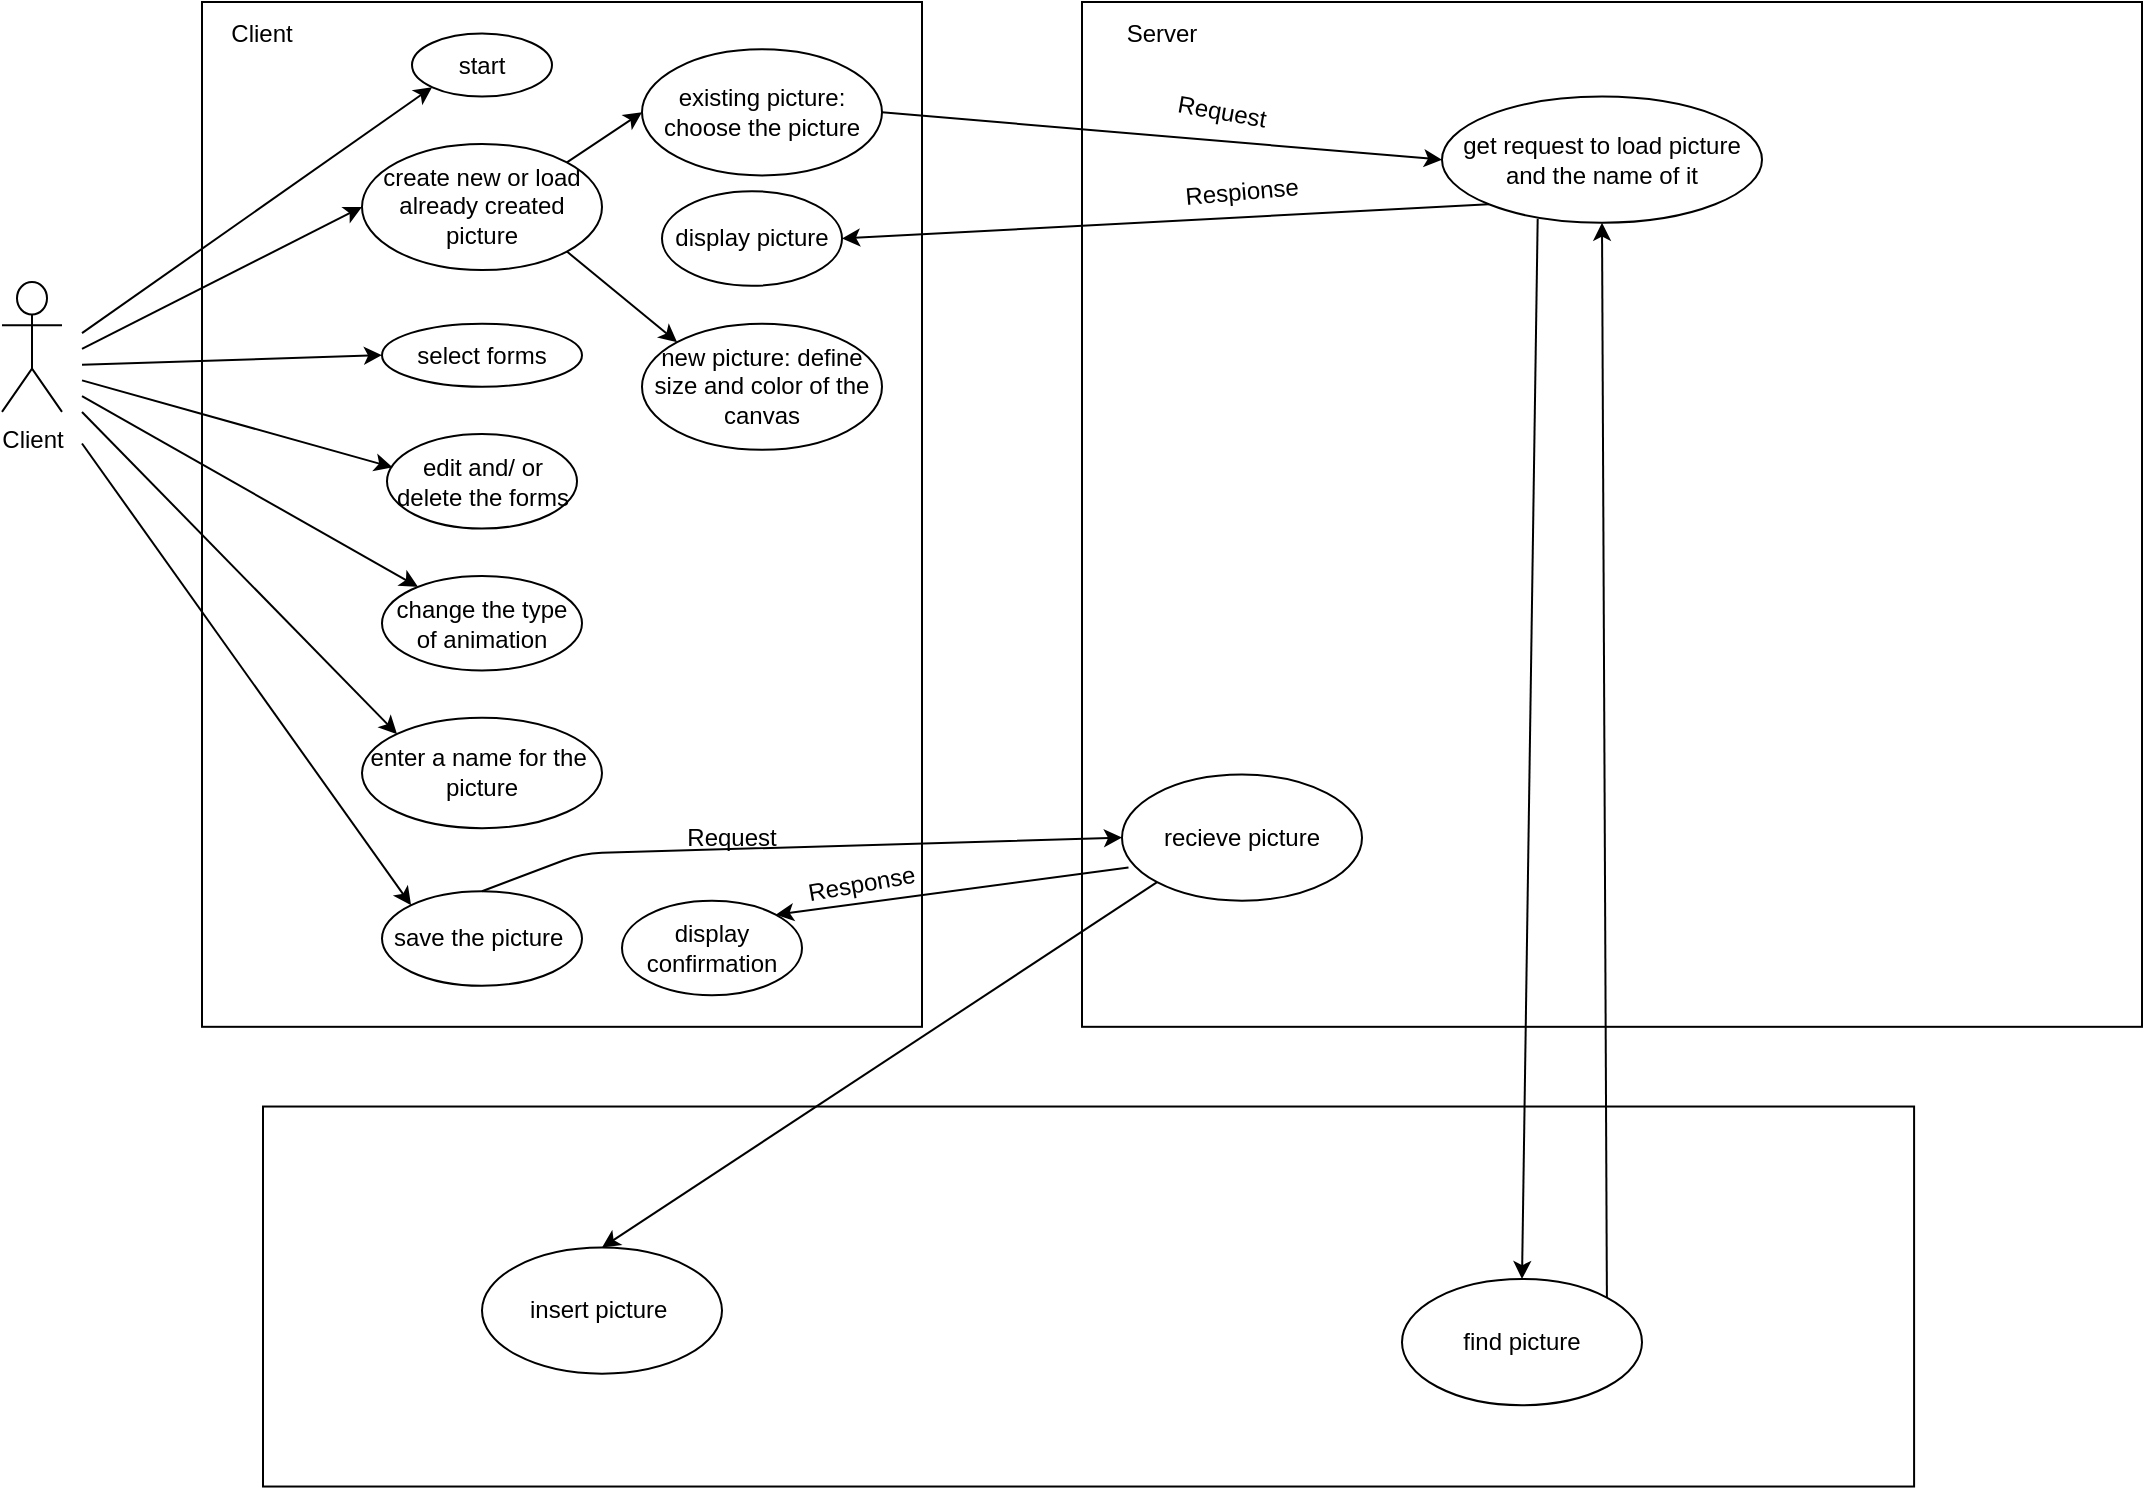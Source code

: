 <mxfile version="13.3.5" type="device" pages="3"><diagram id="0BefFqpuxBT8arlX6YO2" name="UseCaseDiagram"><mxGraphModel dx="1730" dy="1012" grid="1" gridSize="10" guides="1" tooltips="1" connect="1" arrows="1" fold="1" page="1" pageScale="1" pageWidth="1169" pageHeight="827" math="0" shadow="0"><root><mxCell id="clbxHxLQpVJA_SyuHeHV-0"/><mxCell id="clbxHxLQpVJA_SyuHeHV-1" parent="clbxHxLQpVJA_SyuHeHV-0"/><mxCell id="clbxHxLQpVJA_SyuHeHV-2" value="" style="rounded=0;whiteSpace=wrap;html=1;" vertex="1" parent="clbxHxLQpVJA_SyuHeHV-1"><mxGeometry x="160" y="40" width="360" height="512.412" as="geometry"/></mxCell><mxCell id="clbxHxLQpVJA_SyuHeHV-3" value="Client" style="text;html=1;strokeColor=none;fillColor=none;align=center;verticalAlign=middle;whiteSpace=wrap;rounded=0;" vertex="1" parent="clbxHxLQpVJA_SyuHeHV-1"><mxGeometry x="170" y="47.883" width="40" height="15.767" as="geometry"/></mxCell><mxCell id="clbxHxLQpVJA_SyuHeHV-4" value="Client" style="shape=umlActor;verticalLabelPosition=bottom;labelBackgroundColor=#ffffff;verticalAlign=top;html=1;outlineConnect=0;" vertex="1" parent="clbxHxLQpVJA_SyuHeHV-1"><mxGeometry x="60" y="180" width="30" height="64.96" as="geometry"/></mxCell><mxCell id="clbxHxLQpVJA_SyuHeHV-5" value="start" style="ellipse;whiteSpace=wrap;html=1;" vertex="1" parent="clbxHxLQpVJA_SyuHeHV-1"><mxGeometry x="265" y="55.767" width="70" height="31.533" as="geometry"/></mxCell><mxCell id="clbxHxLQpVJA_SyuHeHV-6" value="select forms" style="ellipse;whiteSpace=wrap;html=1;" vertex="1" parent="clbxHxLQpVJA_SyuHeHV-1"><mxGeometry x="250" y="200.819" width="100" height="31.533" as="geometry"/></mxCell><mxCell id="clbxHxLQpVJA_SyuHeHV-7" value="edit and/ or delete the forms" style="ellipse;whiteSpace=wrap;html=1;" vertex="1" parent="clbxHxLQpVJA_SyuHeHV-1"><mxGeometry x="252.5" y="256.001" width="95" height="47.3" as="geometry"/></mxCell><mxCell id="clbxHxLQpVJA_SyuHeHV-8" value="change the type of animation" style="ellipse;whiteSpace=wrap;html=1;" vertex="1" parent="clbxHxLQpVJA_SyuHeHV-1"><mxGeometry x="250" y="326.951" width="100" height="47.3" as="geometry"/></mxCell><mxCell id="clbxHxLQpVJA_SyuHeHV-9" value="enter a name for the&amp;nbsp;&lt;br&gt;picture" style="ellipse;whiteSpace=wrap;html=1;" vertex="1" parent="clbxHxLQpVJA_SyuHeHV-1"><mxGeometry x="240" y="397.9" width="120" height="55.183" as="geometry"/></mxCell><mxCell id="clbxHxLQpVJA_SyuHeHV-10" value="save the picture&amp;nbsp;" style="ellipse;whiteSpace=wrap;html=1;" vertex="1" parent="clbxHxLQpVJA_SyuHeHV-1"><mxGeometry x="250" y="484.616" width="100" height="47.3" as="geometry"/></mxCell><mxCell id="clbxHxLQpVJA_SyuHeHV-11" value="create new or load already created picture" style="ellipse;whiteSpace=wrap;html=1;" vertex="1" parent="clbxHxLQpVJA_SyuHeHV-1"><mxGeometry x="240" y="110.949" width="120" height="63.066" as="geometry"/></mxCell><mxCell id="clbxHxLQpVJA_SyuHeHV-12" value="new picture: define size and color of the canvas" style="ellipse;whiteSpace=wrap;html=1;" vertex="1" parent="clbxHxLQpVJA_SyuHeHV-1"><mxGeometry x="380" y="200.819" width="120" height="63.066" as="geometry"/></mxCell><mxCell id="clbxHxLQpVJA_SyuHeHV-13" value="" style="rounded=0;whiteSpace=wrap;html=1;" vertex="1" parent="clbxHxLQpVJA_SyuHeHV-1"><mxGeometry x="600" y="40" width="530" height="512.412" as="geometry"/></mxCell><mxCell id="clbxHxLQpVJA_SyuHeHV-14" value="" style="rounded=0;whiteSpace=wrap;html=1;rotation=90;" vertex="1" parent="clbxHxLQpVJA_SyuHeHV-1"><mxGeometry x="508.27" y="274.491" width="190" height="825.547" as="geometry"/></mxCell><mxCell id="clbxHxLQpVJA_SyuHeHV-15" value="Server" style="text;html=1;strokeColor=none;fillColor=none;align=center;verticalAlign=middle;whiteSpace=wrap;rounded=0;" vertex="1" parent="clbxHxLQpVJA_SyuHeHV-1"><mxGeometry x="620" y="47.883" width="40" height="15.767" as="geometry"/></mxCell><mxCell id="clbxHxLQpVJA_SyuHeHV-16" value="existing picture: choose the picture" style="ellipse;whiteSpace=wrap;html=1;" vertex="1" parent="clbxHxLQpVJA_SyuHeHV-1"><mxGeometry x="380" y="63.65" width="120" height="63.066" as="geometry"/></mxCell><mxCell id="clbxHxLQpVJA_SyuHeHV-17" value="recieve picture" style="ellipse;whiteSpace=wrap;html=1;" vertex="1" parent="clbxHxLQpVJA_SyuHeHV-1"><mxGeometry x="620" y="426.28" width="120" height="63.066" as="geometry"/></mxCell><mxCell id="clbxHxLQpVJA_SyuHeHV-18" value="insert picture&amp;nbsp;" style="ellipse;whiteSpace=wrap;html=1;" vertex="1" parent="clbxHxLQpVJA_SyuHeHV-1"><mxGeometry x="300" y="662.778" width="120" height="63.066" as="geometry"/></mxCell><mxCell id="clbxHxLQpVJA_SyuHeHV-19" value="" style="endArrow=classic;html=1;entryX=0;entryY=1;entryDx=0;entryDy=0;" edge="1" parent="clbxHxLQpVJA_SyuHeHV-1" target="clbxHxLQpVJA_SyuHeHV-5"><mxGeometry width="50" height="50" relative="1" as="geometry"><mxPoint x="100" y="205.548" as="sourcePoint"/><mxPoint x="140" y="166.132" as="targetPoint"/></mxGeometry></mxCell><mxCell id="clbxHxLQpVJA_SyuHeHV-20" value="" style="endArrow=classic;html=1;entryX=0;entryY=0.5;entryDx=0;entryDy=0;" edge="1" parent="clbxHxLQpVJA_SyuHeHV-1" target="clbxHxLQpVJA_SyuHeHV-11"><mxGeometry width="50" height="50" relative="1" as="geometry"><mxPoint x="100" y="213.432" as="sourcePoint"/><mxPoint x="130" y="386.863" as="targetPoint"/></mxGeometry></mxCell><mxCell id="clbxHxLQpVJA_SyuHeHV-21" value="" style="endArrow=classic;html=1;entryX=0;entryY=0.5;entryDx=0;entryDy=0;" edge="1" parent="clbxHxLQpVJA_SyuHeHV-1" target="clbxHxLQpVJA_SyuHeHV-6"><mxGeometry width="50" height="50" relative="1" as="geometry"><mxPoint x="100" y="221.315" as="sourcePoint"/><mxPoint x="90" y="331.681" as="targetPoint"/></mxGeometry></mxCell><mxCell id="clbxHxLQpVJA_SyuHeHV-22" value="" style="endArrow=classic;html=1;entryX=0.029;entryY=0.352;entryDx=0;entryDy=0;entryPerimeter=0;" edge="1" parent="clbxHxLQpVJA_SyuHeHV-1" target="clbxHxLQpVJA_SyuHeHV-7"><mxGeometry width="50" height="50" relative="1" as="geometry"><mxPoint x="100" y="229.198" as="sourcePoint"/><mxPoint x="120" y="347.447" as="targetPoint"/></mxGeometry></mxCell><mxCell id="clbxHxLQpVJA_SyuHeHV-23" value="" style="endArrow=classic;html=1;" edge="1" parent="clbxHxLQpVJA_SyuHeHV-1" target="clbxHxLQpVJA_SyuHeHV-8"><mxGeometry width="50" height="50" relative="1" as="geometry"><mxPoint x="100" y="237.082" as="sourcePoint"/><mxPoint x="140" y="355.33" as="targetPoint"/></mxGeometry></mxCell><mxCell id="clbxHxLQpVJA_SyuHeHV-24" value="" style="endArrow=classic;html=1;entryX=0;entryY=0;entryDx=0;entryDy=0;" edge="1" parent="clbxHxLQpVJA_SyuHeHV-1" target="clbxHxLQpVJA_SyuHeHV-9"><mxGeometry width="50" height="50" relative="1" as="geometry"><mxPoint x="100" y="244.965" as="sourcePoint"/><mxPoint x="100" y="394.747" as="targetPoint"/></mxGeometry></mxCell><mxCell id="clbxHxLQpVJA_SyuHeHV-25" value="" style="endArrow=classic;html=1;entryX=0;entryY=0;entryDx=0;entryDy=0;" edge="1" parent="clbxHxLQpVJA_SyuHeHV-1" target="clbxHxLQpVJA_SyuHeHV-10"><mxGeometry width="50" height="50" relative="1" as="geometry"><mxPoint x="100" y="260.731" as="sourcePoint"/><mxPoint x="140" y="378.98" as="targetPoint"/></mxGeometry></mxCell><mxCell id="clbxHxLQpVJA_SyuHeHV-26" value="" style="endArrow=classic;html=1;exitX=1;exitY=0;exitDx=0;exitDy=0;entryX=0;entryY=0.5;entryDx=0;entryDy=0;" edge="1" parent="clbxHxLQpVJA_SyuHeHV-1" source="clbxHxLQpVJA_SyuHeHV-11" target="clbxHxLQpVJA_SyuHeHV-16"><mxGeometry width="50" height="50" relative="1" as="geometry"><mxPoint x="80" y="371.097" as="sourcePoint"/><mxPoint x="130" y="331.681" as="targetPoint"/></mxGeometry></mxCell><mxCell id="clbxHxLQpVJA_SyuHeHV-27" value="" style="endArrow=classic;html=1;exitX=1;exitY=1;exitDx=0;exitDy=0;entryX=0;entryY=0;entryDx=0;entryDy=0;" edge="1" parent="clbxHxLQpVJA_SyuHeHV-1" source="clbxHxLQpVJA_SyuHeHV-11" target="clbxHxLQpVJA_SyuHeHV-12"><mxGeometry width="50" height="50" relative="1" as="geometry"><mxPoint x="80" y="402.63" as="sourcePoint"/><mxPoint x="130" y="363.214" as="targetPoint"/></mxGeometry></mxCell><mxCell id="clbxHxLQpVJA_SyuHeHV-28" value="" style="endArrow=classic;html=1;exitX=0.5;exitY=0;exitDx=0;exitDy=0;entryX=0;entryY=0.5;entryDx=0;entryDy=0;" edge="1" parent="clbxHxLQpVJA_SyuHeHV-1" source="clbxHxLQpVJA_SyuHeHV-10" target="clbxHxLQpVJA_SyuHeHV-17"><mxGeometry width="50" height="50" relative="1" as="geometry"><mxPoint x="460" y="623.361" as="sourcePoint"/><mxPoint x="510" y="583.945" as="targetPoint"/><Array as="points"><mxPoint x="350" y="465.696"/></Array></mxGeometry></mxCell><mxCell id="clbxHxLQpVJA_SyuHeHV-29" value="" style="endArrow=classic;html=1;exitX=0;exitY=1;exitDx=0;exitDy=0;entryX=0.5;entryY=0;entryDx=0;entryDy=0;" edge="1" parent="clbxHxLQpVJA_SyuHeHV-1" source="clbxHxLQpVJA_SyuHeHV-17" target="clbxHxLQpVJA_SyuHeHV-18"><mxGeometry width="50" height="50" relative="1" as="geometry"><mxPoint x="410" y="615.478" as="sourcePoint"/><mxPoint x="460" y="576.062" as="targetPoint"/></mxGeometry></mxCell><mxCell id="clbxHxLQpVJA_SyuHeHV-30" value="display confirmation" style="ellipse;whiteSpace=wrap;html=1;" vertex="1" parent="clbxHxLQpVJA_SyuHeHV-1"><mxGeometry x="370" y="489.346" width="90" height="47.3" as="geometry"/></mxCell><mxCell id="clbxHxLQpVJA_SyuHeHV-31" value="" style="endArrow=classic;html=1;exitX=0.027;exitY=0.736;exitDx=0;exitDy=0;exitPerimeter=0;entryX=1;entryY=0;entryDx=0;entryDy=0;" edge="1" parent="clbxHxLQpVJA_SyuHeHV-1" source="clbxHxLQpVJA_SyuHeHV-17" target="clbxHxLQpVJA_SyuHeHV-30"><mxGeometry width="50" height="50" relative="1" as="geometry"><mxPoint x="260" y="654.894" as="sourcePoint"/><mxPoint x="310" y="615.478" as="targetPoint"/></mxGeometry></mxCell><mxCell id="clbxHxLQpVJA_SyuHeHV-32" value="Request" style="text;html=1;strokeColor=none;fillColor=none;align=center;verticalAlign=middle;whiteSpace=wrap;rounded=0;" vertex="1" parent="clbxHxLQpVJA_SyuHeHV-1"><mxGeometry x="405" y="449.93" width="40" height="15.767" as="geometry"/></mxCell><mxCell id="clbxHxLQpVJA_SyuHeHV-33" value="Response" style="text;html=1;strokeColor=none;fillColor=none;align=center;verticalAlign=middle;whiteSpace=wrap;rounded=0;rotation=-10;" vertex="1" parent="clbxHxLQpVJA_SyuHeHV-1"><mxGeometry x="470" y="473.579" width="40" height="15.767" as="geometry"/></mxCell><mxCell id="clbxHxLQpVJA_SyuHeHV-34" value="get request to load picture and the name of it" style="ellipse;whiteSpace=wrap;html=1;" vertex="1" parent="clbxHxLQpVJA_SyuHeHV-1"><mxGeometry x="780" y="87.3" width="160" height="63.066" as="geometry"/></mxCell><mxCell id="clbxHxLQpVJA_SyuHeHV-35" value="find picture" style="ellipse;whiteSpace=wrap;html=1;" vertex="1" parent="clbxHxLQpVJA_SyuHeHV-1"><mxGeometry x="760" y="678.544" width="120" height="63.066" as="geometry"/></mxCell><mxCell id="clbxHxLQpVJA_SyuHeHV-36" value="display picture" style="ellipse;whiteSpace=wrap;html=1;" vertex="1" parent="clbxHxLQpVJA_SyuHeHV-1"><mxGeometry x="390" y="134.599" width="90" height="47.3" as="geometry"/></mxCell><mxCell id="clbxHxLQpVJA_SyuHeHV-37" value="" style="endArrow=classic;html=1;exitX=1;exitY=0;exitDx=0;exitDy=0;entryX=0.5;entryY=1;entryDx=0;entryDy=0;" edge="1" parent="clbxHxLQpVJA_SyuHeHV-1" source="clbxHxLQpVJA_SyuHeHV-35" target="clbxHxLQpVJA_SyuHeHV-34"><mxGeometry width="50" height="50" relative="1" as="geometry"><mxPoint x="760" y="647.011" as="sourcePoint"/><mxPoint x="810" y="607.595" as="targetPoint"/></mxGeometry></mxCell><mxCell id="clbxHxLQpVJA_SyuHeHV-38" value="" style="endArrow=classic;html=1;exitX=0;exitY=1;exitDx=0;exitDy=0;entryX=1;entryY=0.5;entryDx=0;entryDy=0;" edge="1" parent="clbxHxLQpVJA_SyuHeHV-1" source="clbxHxLQpVJA_SyuHeHV-34" target="clbxHxLQpVJA_SyuHeHV-36"><mxGeometry width="50" height="50" relative="1" as="geometry"><mxPoint x="670" y="244.965" as="sourcePoint"/><mxPoint x="720" y="205.548" as="targetPoint"/></mxGeometry></mxCell><mxCell id="clbxHxLQpVJA_SyuHeHV-39" value="" style="endArrow=classic;html=1;exitX=1;exitY=0.5;exitDx=0;exitDy=0;entryX=0;entryY=0.5;entryDx=0;entryDy=0;" edge="1" parent="clbxHxLQpVJA_SyuHeHV-1" source="clbxHxLQpVJA_SyuHeHV-16" target="clbxHxLQpVJA_SyuHeHV-34"><mxGeometry width="50" height="50" relative="1" as="geometry"><mxPoint x="690" y="292.264" as="sourcePoint"/><mxPoint x="740" y="252.848" as="targetPoint"/></mxGeometry></mxCell><mxCell id="clbxHxLQpVJA_SyuHeHV-40" value="" style="endArrow=classic;html=1;exitX=0.299;exitY=0.968;exitDx=0;exitDy=0;exitPerimeter=0;entryX=0.5;entryY=0;entryDx=0;entryDy=0;" edge="1" parent="clbxHxLQpVJA_SyuHeHV-1" source="clbxHxLQpVJA_SyuHeHV-34" target="clbxHxLQpVJA_SyuHeHV-35"><mxGeometry width="50" height="50" relative="1" as="geometry"><mxPoint x="760" y="615.478" as="sourcePoint"/><mxPoint x="810" y="576.062" as="targetPoint"/></mxGeometry></mxCell><mxCell id="clbxHxLQpVJA_SyuHeHV-41" value="Respionse" style="text;html=1;strokeColor=none;fillColor=none;align=center;verticalAlign=middle;whiteSpace=wrap;rounded=0;rotation=-5;" vertex="1" parent="clbxHxLQpVJA_SyuHeHV-1"><mxGeometry x="660" y="126.716" width="40" height="15.767" as="geometry"/></mxCell><mxCell id="clbxHxLQpVJA_SyuHeHV-42" value="Request" style="text;html=1;strokeColor=none;fillColor=none;align=center;verticalAlign=middle;whiteSpace=wrap;rounded=0;rotation=10;" vertex="1" parent="clbxHxLQpVJA_SyuHeHV-1"><mxGeometry x="650" y="87.3" width="40" height="15.767" as="geometry"/></mxCell></root></mxGraphModel></diagram><diagram id="ur3dOho8ETjAse_LPYui" name="ClassDiagram"><mxGraphModel dx="1038" dy="607" grid="1" gridSize="10" guides="1" tooltips="1" connect="1" arrows="1" fold="1" page="1" pageScale="1" pageWidth="1169" pageHeight="827" math="0" shadow="0"><root><mxCell id="yvtBDEPMVPfhqE3Peo00-0"/><mxCell id="yvtBDEPMVPfhqE3Peo00-1" parent="yvtBDEPMVPfhqE3Peo00-0"/><mxCell id="yvtBDEPMVPfhqE3Peo00-2" value="Vector" style="swimlane;fontStyle=1;align=center;verticalAlign=top;childLayout=stackLayout;horizontal=1;startSize=26;horizontalStack=0;resizeParent=1;resizeParentMax=0;resizeLast=0;collapsible=1;marginBottom=0;" vertex="1" parent="yvtBDEPMVPfhqE3Peo00-1"><mxGeometry x="80" y="80" width="200" height="130" as="geometry"/></mxCell><mxCell id="yvtBDEPMVPfhqE3Peo00-3" value="+x: number&#10;+y: number" style="text;strokeColor=none;fillColor=none;align=left;verticalAlign=top;spacingLeft=4;spacingRight=4;overflow=hidden;rotatable=0;points=[[0,0.5],[1,0.5]];portConstraint=eastwest;" vertex="1" parent="yvtBDEPMVPfhqE3Peo00-2"><mxGeometry y="26" width="200" height="44" as="geometry"/></mxCell><mxCell id="yvtBDEPMVPfhqE3Peo00-4" value="" style="line;strokeWidth=1;fillColor=none;align=left;verticalAlign=middle;spacingTop=-1;spacingLeft=3;spacingRight=3;rotatable=0;labelPosition=right;points=[];portConstraint=eastwest;" vertex="1" parent="yvtBDEPMVPfhqE3Peo00-2"><mxGeometry y="70" width="200" height="8" as="geometry"/></mxCell><mxCell id="yvtBDEPMVPfhqE3Peo00-5" value="+constructor(_x=1, _y=1)&#10;+set (_x: number, y: number)&#10;+scale (_factor: number)" style="text;strokeColor=none;fillColor=none;align=left;verticalAlign=top;spacingLeft=4;spacingRight=4;overflow=hidden;rotatable=0;points=[[0,0.5],[1,0.5]];portConstraint=eastwest;" vertex="1" parent="yvtBDEPMVPfhqE3Peo00-2"><mxGeometry y="78" width="200" height="52" as="geometry"/></mxCell><mxCell id="yvtBDEPMVPfhqE3Peo00-6" value="Form" style="swimlane;fontStyle=1;align=center;verticalAlign=top;childLayout=stackLayout;horizontal=1;startSize=26;horizontalStack=0;resizeParent=1;resizeParentMax=0;resizeLast=0;collapsible=1;marginBottom=0;" vertex="1" parent="yvtBDEPMVPfhqE3Peo00-1"><mxGeometry x="400" y="80" width="280" height="250" as="geometry"/></mxCell><mxCell id="yvtBDEPMVPfhqE3Peo00-7" value="+color: string&#10;+size: Vector&#10;+position: Vector&#10;+rotation: number&#10;+moveType: string&#10;+active: boolean " style="text;strokeColor=none;fillColor=none;align=left;verticalAlign=top;spacingLeft=4;spacingRight=4;overflow=hidden;rotatable=0;points=[[0,0.5],[1,0.5]];portConstraint=eastwest;fontStyle=0;horizontal=1;" vertex="1" parent="yvtBDEPMVPfhqE3Peo00-6"><mxGeometry y="26" width="280" height="114" as="geometry"/></mxCell><mxCell id="yvtBDEPMVPfhqE3Peo00-8" value="&lt;i&gt;&amp;nbsp; draw()&lt;/i&gt;" style="text;html=1;strokeColor=none;fillColor=none;align=left;verticalAlign=middle;whiteSpace=wrap;rounded=0;" vertex="1" parent="yvtBDEPMVPfhqE3Peo00-6"><mxGeometry y="140" width="280" height="20" as="geometry"/></mxCell><mxCell id="yvtBDEPMVPfhqE3Peo00-9" value="" style="line;strokeWidth=1;fillColor=none;align=left;verticalAlign=middle;spacingTop=-1;spacingLeft=3;spacingRight=3;rotatable=0;labelPosition=right;points=[];portConstraint=eastwest;" vertex="1" parent="yvtBDEPMVPfhqE3Peo00-6"><mxGeometry y="160" width="280" height="8" as="geometry"/></mxCell><mxCell id="yvtBDEPMVPfhqE3Peo00-10" value="+constructor()&#10;+changeColor(_string)&#10;+changePosition(_x: number, _y: number) &#10;+changeRotation(_factor: number)&#10;+move()" style="text;strokeColor=none;fillColor=none;align=left;verticalAlign=top;spacingLeft=4;spacingRight=4;overflow=hidden;rotatable=0;points=[[0,0.5],[1,0.5]];portConstraint=eastwest;" vertex="1" parent="yvtBDEPMVPfhqE3Peo00-6"><mxGeometry y="168" width="280" height="82" as="geometry"/></mxCell><mxCell id="yvtBDEPMVPfhqE3Peo00-11" value="Enum for movement&lt;br&gt;- rotation&amp;nbsp;&lt;br&gt;- move&lt;br&gt;- color to white&lt;br&gt;- size change" style="shape=note;whiteSpace=wrap;html=1;size=14;verticalAlign=top;align=left;spacingTop=-6;" vertex="1" parent="yvtBDEPMVPfhqE3Peo00-1"><mxGeometry x="800" y="200" width="200" height="70" as="geometry"/></mxCell><mxCell id="yvtBDEPMVPfhqE3Peo00-12" value="" style="endArrow=none;dashed=1;html=1;entryX=1;entryY=1;entryDx=0;entryDy=0;" edge="1" parent="yvtBDEPMVPfhqE3Peo00-1" target="yvtBDEPMVPfhqE3Peo00-8"><mxGeometry width="50" height="50" relative="1" as="geometry"><mxPoint x="800" y="240" as="sourcePoint"/><mxPoint x="370" y="350" as="targetPoint"/></mxGeometry></mxCell><mxCell id="yvtBDEPMVPfhqE3Peo00-13" value="" style="endArrow=classic;html=1;entryX=1.002;entryY=0.077;entryDx=0;entryDy=0;entryPerimeter=0;" edge="1" parent="yvtBDEPMVPfhqE3Peo00-1" target="yvtBDEPMVPfhqE3Peo00-2"><mxGeometry width="50" height="50" relative="1" as="geometry"><mxPoint x="400" y="90" as="sourcePoint"/><mxPoint x="350" y="370" as="targetPoint"/></mxGeometry></mxCell><mxCell id="yvtBDEPMVPfhqE3Peo00-14" value="CanvasRenderingContext" style="swimlane;fontStyle=1;align=center;verticalAlign=top;childLayout=stackLayout;horizontal=1;startSize=26;horizontalStack=0;resizeParent=1;resizeParentMax=0;resizeLast=0;collapsible=1;marginBottom=0;" vertex="1" parent="yvtBDEPMVPfhqE3Peo00-1"><mxGeometry x="800" y="80" width="160" height="34" as="geometry"/></mxCell><mxCell id="yvtBDEPMVPfhqE3Peo00-15" value="" style="line;strokeWidth=1;fillColor=none;align=left;verticalAlign=middle;spacingTop=-1;spacingLeft=3;spacingRight=3;rotatable=0;labelPosition=right;points=[];portConstraint=eastwest;" vertex="1" parent="yvtBDEPMVPfhqE3Peo00-14"><mxGeometry y="26" width="160" height="8" as="geometry"/></mxCell><mxCell id="yvtBDEPMVPfhqE3Peo00-16" value="" style="endArrow=classic;html=1;entryX=0;entryY=0.25;entryDx=0;entryDy=0;" edge="1" parent="yvtBDEPMVPfhqE3Peo00-1" target="yvtBDEPMVPfhqE3Peo00-14"><mxGeometry width="50" height="50" relative="1" as="geometry"><mxPoint x="682" y="89" as="sourcePoint"/><mxPoint x="810" y="160" as="targetPoint"/></mxGeometry></mxCell><mxCell id="yvtBDEPMVPfhqE3Peo00-17" value="Triangle" style="swimlane;fontStyle=1;align=center;verticalAlign=top;childLayout=stackLayout;horizontal=1;startSize=26;horizontalStack=0;resizeParent=1;resizeParentMax=0;resizeLast=0;collapsible=1;marginBottom=0;" vertex="1" parent="yvtBDEPMVPfhqE3Peo00-1"><mxGeometry x="80" y="320" width="200" height="60" as="geometry"/></mxCell><mxCell id="yvtBDEPMVPfhqE3Peo00-18" value="" style="line;strokeWidth=1;fillColor=none;align=left;verticalAlign=middle;spacingTop=-1;spacingLeft=3;spacingRight=3;rotatable=0;labelPosition=right;points=[];portConstraint=eastwest;" vertex="1" parent="yvtBDEPMVPfhqE3Peo00-17"><mxGeometry y="26" width="200" height="8" as="geometry"/></mxCell><mxCell id="yvtBDEPMVPfhqE3Peo00-19" value="+draw()" style="text;strokeColor=none;fillColor=none;align=left;verticalAlign=top;spacingLeft=4;spacingRight=4;overflow=hidden;rotatable=0;points=[[0,0.5],[1,0.5]];portConstraint=eastwest;" vertex="1" parent="yvtBDEPMVPfhqE3Peo00-17"><mxGeometry y="34" width="200" height="26" as="geometry"/></mxCell><mxCell id="yvtBDEPMVPfhqE3Peo00-20" value="" style="endArrow=block;endSize=16;endFill=0;html=1;entryX=-0.004;entryY=0.141;entryDx=0;entryDy=0;entryPerimeter=0;exitX=0.798;exitY=-0.02;exitDx=0;exitDy=0;exitPerimeter=0;" edge="1" parent="yvtBDEPMVPfhqE3Peo00-1" source="yvtBDEPMVPfhqE3Peo00-17" target="yvtBDEPMVPfhqE3Peo00-10"><mxGeometry width="160" relative="1" as="geometry"><mxPoint x="280" y="330" as="sourcePoint"/><mxPoint x="440" y="330" as="targetPoint"/><Array as="points"><mxPoint x="240" y="260"/></Array></mxGeometry></mxCell><mxCell id="yvtBDEPMVPfhqE3Peo00-21" value="Ellipse" style="swimlane;fontStyle=1;align=center;verticalAlign=top;childLayout=stackLayout;horizontal=1;startSize=26;horizontalStack=0;resizeParent=1;resizeParentMax=0;resizeLast=0;collapsible=1;marginBottom=0;" vertex="1" parent="yvtBDEPMVPfhqE3Peo00-1"><mxGeometry x="170" y="400" width="160" height="94" as="geometry"/></mxCell><mxCell id="yvtBDEPMVPfhqE3Peo00-22" value="- _radiusX: number &#10;- _radiusY: number" style="text;strokeColor=none;fillColor=none;align=left;verticalAlign=top;spacingLeft=4;spacingRight=4;overflow=hidden;rotatable=0;points=[[0,0.5],[1,0.5]];portConstraint=eastwest;" vertex="1" parent="yvtBDEPMVPfhqE3Peo00-21"><mxGeometry y="26" width="160" height="34" as="geometry"/></mxCell><mxCell id="yvtBDEPMVPfhqE3Peo00-23" value="" style="line;strokeWidth=1;fillColor=none;align=left;verticalAlign=middle;spacingTop=-1;spacingLeft=3;spacingRight=3;rotatable=0;labelPosition=right;points=[];portConstraint=eastwest;" vertex="1" parent="yvtBDEPMVPfhqE3Peo00-21"><mxGeometry y="60" width="160" height="8" as="geometry"/></mxCell><mxCell id="yvtBDEPMVPfhqE3Peo00-24" value="+draw()" style="text;strokeColor=none;fillColor=none;align=left;verticalAlign=top;spacingLeft=4;spacingRight=4;overflow=hidden;rotatable=0;points=[[0,0.5],[1,0.5]];portConstraint=eastwest;" vertex="1" parent="yvtBDEPMVPfhqE3Peo00-21"><mxGeometry y="68" width="160" height="26" as="geometry"/></mxCell><mxCell id="yvtBDEPMVPfhqE3Peo00-25" value="" style="endArrow=block;endSize=16;endFill=0;html=1;entryX=0;entryY=0.5;entryDx=0;entryDy=0;exitX=0.798;exitY=-0.02;exitDx=0;exitDy=0;exitPerimeter=0;" edge="1" parent="yvtBDEPMVPfhqE3Peo00-1" target="yvtBDEPMVPfhqE3Peo00-10"><mxGeometry width="160" relative="1" as="geometry"><mxPoint x="300" y="400" as="sourcePoint"/><mxPoint x="459.28" y="340.762" as="targetPoint"/><Array as="points"><mxPoint x="300" y="289"/></Array></mxGeometry></mxCell><mxCell id="yvtBDEPMVPfhqE3Peo00-26" value="Square" style="swimlane;fontStyle=1;align=center;verticalAlign=top;childLayout=stackLayout;horizontal=1;startSize=26;horizontalStack=0;resizeParent=1;resizeParentMax=0;resizeLast=0;collapsible=1;marginBottom=0;" vertex="1" parent="yvtBDEPMVPfhqE3Peo00-1"><mxGeometry x="380" y="400" width="160" height="60" as="geometry"/></mxCell><mxCell id="yvtBDEPMVPfhqE3Peo00-27" value="" style="line;strokeWidth=1;fillColor=none;align=left;verticalAlign=middle;spacingTop=-1;spacingLeft=3;spacingRight=3;rotatable=0;labelPosition=right;points=[];portConstraint=eastwest;" vertex="1" parent="yvtBDEPMVPfhqE3Peo00-26"><mxGeometry y="26" width="160" height="8" as="geometry"/></mxCell><mxCell id="yvtBDEPMVPfhqE3Peo00-28" value="+draw()" style="text;strokeColor=none;fillColor=none;align=left;verticalAlign=top;spacingLeft=4;spacingRight=4;overflow=hidden;rotatable=0;points=[[0,0.5],[1,0.5]];portConstraint=eastwest;" vertex="1" parent="yvtBDEPMVPfhqE3Peo00-26"><mxGeometry y="34" width="160" height="26" as="geometry"/></mxCell><mxCell id="yvtBDEPMVPfhqE3Peo00-29" value="" style="endArrow=block;endSize=16;endFill=0;html=1;exitX=0.798;exitY=-0.02;exitDx=0;exitDy=0;exitPerimeter=0;entryX=0.147;entryY=1.029;entryDx=0;entryDy=0;entryPerimeter=0;" edge="1" parent="yvtBDEPMVPfhqE3Peo00-1" target="yvtBDEPMVPfhqE3Peo00-10"><mxGeometry width="160" relative="1" as="geometry"><mxPoint x="440" y="400" as="sourcePoint"/><mxPoint x="510" y="341" as="targetPoint"/><Array as="points"/></mxGeometry></mxCell><mxCell id="yvtBDEPMVPfhqE3Peo00-30" value="Circle" style="swimlane;fontStyle=1;align=center;verticalAlign=top;childLayout=stackLayout;horizontal=1;startSize=26;horizontalStack=0;resizeParent=1;resizeParentMax=0;resizeLast=0;collapsible=1;marginBottom=0;" vertex="1" parent="yvtBDEPMVPfhqE3Peo00-1"><mxGeometry x="585" y="400" width="160" height="86" as="geometry"/></mxCell><mxCell id="yvtBDEPMVPfhqE3Peo00-31" value="- _radius: number" style="text;strokeColor=none;fillColor=none;align=left;verticalAlign=top;spacingLeft=4;spacingRight=4;overflow=hidden;rotatable=0;points=[[0,0.5],[1,0.5]];portConstraint=eastwest;" vertex="1" parent="yvtBDEPMVPfhqE3Peo00-30"><mxGeometry y="26" width="160" height="26" as="geometry"/></mxCell><mxCell id="yvtBDEPMVPfhqE3Peo00-32" value="" style="line;strokeWidth=1;fillColor=none;align=left;verticalAlign=middle;spacingTop=-1;spacingLeft=3;spacingRight=3;rotatable=0;labelPosition=right;points=[];portConstraint=eastwest;" vertex="1" parent="yvtBDEPMVPfhqE3Peo00-30"><mxGeometry y="52" width="160" height="8" as="geometry"/></mxCell><mxCell id="yvtBDEPMVPfhqE3Peo00-33" value="+draw" style="text;strokeColor=none;fillColor=none;align=left;verticalAlign=top;spacingLeft=4;spacingRight=4;overflow=hidden;rotatable=0;points=[[0,0.5],[1,0.5]];portConstraint=eastwest;" vertex="1" parent="yvtBDEPMVPfhqE3Peo00-30"><mxGeometry y="60" width="160" height="26" as="geometry"/></mxCell><mxCell id="yvtBDEPMVPfhqE3Peo00-34" value="Line" style="swimlane;fontStyle=1;align=center;verticalAlign=top;childLayout=stackLayout;horizontal=1;startSize=26;horizontalStack=0;resizeParent=1;resizeParentMax=0;resizeLast=0;collapsible=1;marginBottom=0;" vertex="1" parent="yvtBDEPMVPfhqE3Peo00-1"><mxGeometry x="800" y="320" width="160" height="60" as="geometry"/></mxCell><mxCell id="yvtBDEPMVPfhqE3Peo00-35" value="" style="line;strokeWidth=1;fillColor=none;align=left;verticalAlign=middle;spacingTop=-1;spacingLeft=3;spacingRight=3;rotatable=0;labelPosition=right;points=[];portConstraint=eastwest;" vertex="1" parent="yvtBDEPMVPfhqE3Peo00-34"><mxGeometry y="26" width="160" height="8" as="geometry"/></mxCell><mxCell id="yvtBDEPMVPfhqE3Peo00-36" value="+draw()" style="text;strokeColor=none;fillColor=none;align=left;verticalAlign=top;spacingLeft=4;spacingRight=4;overflow=hidden;rotatable=0;points=[[0,0.5],[1,0.5]];portConstraint=eastwest;" vertex="1" parent="yvtBDEPMVPfhqE3Peo00-34"><mxGeometry y="34" width="160" height="26" as="geometry"/></mxCell><mxCell id="yvtBDEPMVPfhqE3Peo00-37" value="" style="endArrow=block;endSize=16;endFill=0;html=1;exitX=0.798;exitY=-0.02;exitDx=0;exitDy=0;exitPerimeter=0;entryX=0.147;entryY=1.029;entryDx=0;entryDy=0;entryPerimeter=0;" edge="1" parent="yvtBDEPMVPfhqE3Peo00-1"><mxGeometry width="160" relative="1" as="geometry"><mxPoint x="620" y="400" as="sourcePoint"/><mxPoint x="621.16" y="332.378" as="targetPoint"/><Array as="points"/></mxGeometry></mxCell><mxCell id="yvtBDEPMVPfhqE3Peo00-38" value="" style="endArrow=block;endSize=16;endFill=0;html=1;exitX=0.798;exitY=-0.02;exitDx=0;exitDy=0;exitPerimeter=0;entryX=1.013;entryY=0.62;entryDx=0;entryDy=0;entryPerimeter=0;" edge="1" parent="yvtBDEPMVPfhqE3Peo00-1" target="yvtBDEPMVPfhqE3Peo00-10"><mxGeometry width="160" relative="1" as="geometry"><mxPoint x="840" y="320" as="sourcePoint"/><mxPoint x="841.16" y="252.378" as="targetPoint"/><Array as="points"><mxPoint x="840" y="299"/></Array></mxGeometry></mxCell></root></mxGraphModel></diagram><diagram id="mqL_UkeGXC1NizSyINDl" name="UI_Scribble"><mxGraphModel dx="1483" dy="1694" grid="1" gridSize="10" guides="1" tooltips="1" connect="1" arrows="1" fold="1" page="1" pageScale="1" pageWidth="1169" pageHeight="827" math="0" shadow="0"><root><mxCell id="0"/><mxCell id="1" parent="0"/><mxCell id="kw4RMP_T0h6gJt6wlwpV-155" value="" style="rounded=0;whiteSpace=wrap;html=1;" vertex="1" parent="1"><mxGeometry x="197.5" y="-700" width="702.5" height="560" as="geometry"/></mxCell><mxCell id="kw4RMP_T0h6gJt6wlwpV-156" value="" style="rounded=0;whiteSpace=wrap;html=1;fillColor=#FFFFFF;" vertex="1" parent="1"><mxGeometry x="287.5" y="-640" width="550" height="410" as="geometry"/></mxCell><mxCell id="kw4RMP_T0h6gJt6wlwpV-157" value="" style="ellipse;whiteSpace=wrap;html=1;aspect=fixed;fillColor=#000000;" vertex="1" parent="1"><mxGeometry x="297.5" y="-610" width="15" height="15" as="geometry"/></mxCell><mxCell id="kw4RMP_T0h6gJt6wlwpV-158" value="" style="ellipse;whiteSpace=wrap;html=1;aspect=fixed;strokeColor=#000000;fillColor=#FFFFFF;" vertex="1" parent="1"><mxGeometry x="297.5" y="-580" width="15" height="15" as="geometry"/></mxCell><mxCell id="kw4RMP_T0h6gJt6wlwpV-159" value="Create a new Picture" style="text;html=1;strokeColor=none;fillColor=none;align=center;verticalAlign=middle;whiteSpace=wrap;rounded=0;" vertex="1" parent="1"><mxGeometry x="327.5" y="-612" width="120" height="20" as="geometry"/></mxCell><mxCell id="kw4RMP_T0h6gJt6wlwpV-160" value="Load an existing picture" style="text;html=1;strokeColor=none;fillColor=none;align=center;verticalAlign=middle;whiteSpace=wrap;rounded=0;" vertex="1" parent="1"><mxGeometry x="327.5" y="-582.5" width="130" height="20" as="geometry"/></mxCell><mxCell id="kw4RMP_T0h6gJt6wlwpV-162" value="&lt;font color=&quot;#666666&quot;&gt;x&lt;/font&gt;" style="rounded=1;whiteSpace=wrap;html=1;strokeColor=#000000;fillColor=#FFFFFF;align=center;" vertex="1" parent="1"><mxGeometry x="297.5" y="-525" width="70" height="30" as="geometry"/></mxCell><mxCell id="kw4RMP_T0h6gJt6wlwpV-163" value="&lt;font color=&quot;#666666&quot;&gt;y&lt;/font&gt;" style="rounded=1;whiteSpace=wrap;html=1;strokeColor=#000000;fillColor=#FFFFFF;" vertex="1" parent="1"><mxGeometry x="397.5" y="-525" width="70" height="30" as="geometry"/></mxCell><mxCell id="kw4RMP_T0h6gJt6wlwpV-164" value="Enter the size of your canvas&amp;nbsp;" style="text;html=1;strokeColor=none;fillColor=none;align=center;verticalAlign=middle;whiteSpace=wrap;rounded=0;" vertex="1" parent="1"><mxGeometry x="287.5" y="-550" width="180" height="20" as="geometry"/></mxCell><mxCell id="kw4RMP_T0h6gJt6wlwpV-165" value="&lt;span style=&quot;font-family: monospace; font-size: 0px;&quot;&gt;%3CmxGraphModel%3E%3Croot%3E%3CmxCell%20id%3D%220%22%2F%3E%3CmxCell%20id%3D%221%22%20parent%3D%220%22%2F%3E%3CmxCell%20id%3D%222%22%20value%3D%22%26lt%3Bfont%20color%3D%26quot%3B%23666666%26quot%3B%26gt%3Bx%26lt%3B%2Ffont%26gt%3B%22%20style%3D%22rounded%3D1%3BwhiteSpace%3Dwrap%3Bhtml%3D1%3BstrokeColor%3D%23000000%3BfillColor%3D%23FFFFFF%3Balign%3Dcenter%3B%22%20vertex%3D%221%22%20parent%3D%221%22%3E%3CmxGeometry%20x%3D%22460%22%20y%3D%22-595%22%20width%3D%2270%22%20height%3D%2230%22%20as%3D%22geometry%22%2F%3E%3C%2FmxCell%3E%3C%2Froot%3E%3C%2FmxGraphModel%3E&lt;/span&gt;" style="rounded=1;whiteSpace=wrap;html=1;align=center;fontColor=#CC0000;fillColor=#CC0000;strokeColor=#CC0000;" vertex="1" parent="1"><mxGeometry x="297.5" y="-450" width="70" height="30" as="geometry"/></mxCell><mxCell id="kw4RMP_T0h6gJt6wlwpV-166" value="Choose a Color for the canvas" style="text;html=1;strokeColor=none;fillColor=none;align=center;verticalAlign=middle;whiteSpace=wrap;rounded=0;" vertex="1" parent="1"><mxGeometry x="292.5" y="-480" width="170" height="20" as="geometry"/></mxCell><mxCell id="kw4RMP_T0h6gJt6wlwpV-171" value="Choose a Background-Pattern" style="text;html=1;strokeColor=none;fillColor=none;align=center;verticalAlign=middle;whiteSpace=wrap;rounded=0;fontColor=#000000;" vertex="1" parent="1"><mxGeometry x="532.5" y="-480" width="167" height="20" as="geometry"/></mxCell><mxCell id="kw4RMP_T0h6gJt6wlwpV-172" value="" style="rounded=1;whiteSpace=wrap;html=1;strokeWidth=2;fillWeight=4;hachureGap=8;hachureAngle=45;sketch=1;fontColor=#000000;align=center;fillColor=#CC0000;" vertex="1" parent="1"><mxGeometry x="532.5" y="-450" width="30" height="30" as="geometry"/></mxCell><mxCell id="kw4RMP_T0h6gJt6wlwpV-174" value="" style="rounded=1;whiteSpace=wrap;html=1;strokeWidth=2;fillWeight=4;hachureGap=8;hachureAngle=45;sketch=1;fontColor=#000000;align=center;fillColor=#CC0000;fillStyle=cross-hatch;" vertex="1" parent="1"><mxGeometry x="577.5" y="-450" width="30" height="30" as="geometry"/></mxCell><mxCell id="kw4RMP_T0h6gJt6wlwpV-175" value="" style="rounded=1;whiteSpace=wrap;html=1;strokeWidth=2;fillWeight=4;hachureGap=8;hachureAngle=45;sketch=1;fontColor=#000000;align=center;fillColor=#CC0000;fillStyle=zigzag-line;glass=0;" vertex="1" parent="1"><mxGeometry x="622.5" y="-450" width="30" height="30" as="geometry"/></mxCell><mxCell id="kw4RMP_T0h6gJt6wlwpV-176" value="Not&amp;nbsp;necessarily the real patterns, just placeholders :)" style="shape=note;whiteSpace=wrap;html=1;size=14;verticalAlign=top;align=left;spacingTop=-6;glass=0;strokeColor=#000000;strokeWidth=2;fontColor=#000000;fillColor=#FFFFFF;" vertex="1" parent="1"><mxGeometry x="777.5" y="-780" width="100" height="70" as="geometry"/></mxCell><mxCell id="kw4RMP_T0h6gJt6wlwpV-177" value="" style="endArrow=none;dashed=1;html=1;fontColor=#000000;exitX=0;exitY=0.286;exitDx=0;exitDy=0;exitPerimeter=0;entryX=1;entryY=0.5;entryDx=0;entryDy=0;" edge="1" parent="1" source="kw4RMP_T0h6gJt6wlwpV-176" target="kw4RMP_T0h6gJt6wlwpV-178"><mxGeometry width="50" height="50" relative="1" as="geometry"><mxPoint x="737.5" y="-150" as="sourcePoint"/><mxPoint x="787.5" y="-200" as="targetPoint"/><Array as="points"><mxPoint x="737.5" y="-760"/><mxPoint x="737.5" y="-435"/></Array></mxGeometry></mxCell><mxCell id="kw4RMP_T0h6gJt6wlwpV-178" value="" style="ellipse;whiteSpace=wrap;html=1;glass=0;strokeColor=#000000;strokeWidth=2;fontColor=#000000;align=center;dashed=1;fillColor=none;" vertex="1" parent="1"><mxGeometry x="502.5" y="-460" width="205" height="50" as="geometry"/></mxCell><mxCell id="kw4RMP_T0h6gJt6wlwpV-179" value="&amp;nbsp; &amp;nbsp;Find a picture" style="rounded=1;whiteSpace=wrap;html=1;glass=0;strokeWidth=2;fillColor=none;align=left;fontColor=#B3B3B3;strokeColor=#B3B3B3;" vertex="1" parent="1"><mxGeometry x="297.5" y="-340" width="190" height="50" as="geometry"/></mxCell><mxCell id="kw4RMP_T0h6gJt6wlwpV-180" value="" style="triangle;whiteSpace=wrap;html=1;glass=0;strokeWidth=2;fillColor=none;fontColor=#000000;align=center;rotation=90;aspect=fixed;strokeColor=#B3B3B3;" vertex="1" parent="1"><mxGeometry x="447.5" y="-327.33" width="20" height="24.67" as="geometry"/></mxCell><mxCell id="kw4RMP_T0h6gJt6wlwpV-183" value="&lt;font color=&quot;#000000&quot;&gt;Confirm your selection&lt;/font&gt;" style="rounded=1;whiteSpace=wrap;html=1;glass=0;strokeWidth=2;fillColor=none;fontColor=#B3B3B3;align=center;" vertex="1" parent="1"><mxGeometry x="699.5" y="-339.99" width="120" height="50" as="geometry"/></mxCell><mxCell id="kw4RMP_T0h6gJt6wlwpV-184" value="input type radio&lt;br&gt;name = pictureType" style="shape=note;whiteSpace=wrap;html=1;size=14;verticalAlign=top;align=left;spacingTop=-6;fillColor=#FFFFFF;" vertex="1" parent="1"><mxGeometry x="22.5" y="-700" width="150" height="80" as="geometry"/></mxCell><mxCell id="kw4RMP_T0h6gJt6wlwpV-185" value="" style="endArrow=none;html=1;" edge="1" parent="1"><mxGeometry width="50" height="50" relative="1" as="geometry"><mxPoint x="62.5" y="-630" as="sourcePoint"/><mxPoint x="152.5" y="-630" as="targetPoint"/></mxGeometry></mxCell><mxCell id="kw4RMP_T0h6gJt6wlwpV-186" value="" style="endArrow=none;html=1;" edge="1" parent="1"><mxGeometry width="50" height="50" relative="1" as="geometry"><mxPoint x="62.5" y="-670" as="sourcePoint"/><mxPoint x="152.5" y="-670" as="targetPoint"/></mxGeometry></mxCell><mxCell id="kw4RMP_T0h6gJt6wlwpV-187" value="" style="endArrow=none;html=1;" edge="1" parent="1"><mxGeometry width="50" height="50" relative="1" as="geometry"><mxPoint x="152.5" y="-630" as="sourcePoint"/><mxPoint x="152.5" y="-670" as="targetPoint"/></mxGeometry></mxCell><mxCell id="kw4RMP_T0h6gJt6wlwpV-188" value="" style="endArrow=none;html=1;" edge="1" parent="1"><mxGeometry width="50" height="50" relative="1" as="geometry"><mxPoint x="62.5" y="-670" as="sourcePoint"/><mxPoint x="82.5" y="-650" as="targetPoint"/></mxGeometry></mxCell><mxCell id="kw4RMP_T0h6gJt6wlwpV-189" value="" style="endArrow=none;html=1;" edge="1" parent="1"><mxGeometry width="50" height="50" relative="1" as="geometry"><mxPoint x="82.5" y="-650" as="sourcePoint"/><mxPoint x="62.5" y="-630" as="targetPoint"/></mxGeometry></mxCell><mxCell id="kw4RMP_T0h6gJt6wlwpV-190" value="click" style="text;html=1;strokeColor=none;fillColor=none;align=center;verticalAlign=middle;whiteSpace=wrap;rounded=0;" vertex="1" parent="1"><mxGeometry x="92.5" y="-660" width="40" height="20" as="geometry"/></mxCell><mxCell id="kw4RMP_T0h6gJt6wlwpV-191" value="" style="endArrow=none;dashed=1;html=1;fontColor=#B3B3B3;exitX=0;exitY=0.5;exitDx=0;exitDy=0;entryX=0;entryY=0;entryDx=150;entryDy=47;entryPerimeter=0;" edge="1" parent="1" source="kw4RMP_T0h6gJt6wlwpV-157" target="kw4RMP_T0h6gJt6wlwpV-184"><mxGeometry width="50" height="50" relative="1" as="geometry"><mxPoint x="67.5" y="-470" as="sourcePoint"/><mxPoint x="117.5" y="-520" as="targetPoint"/><Array as="points"><mxPoint x="247.5" y="-602"/><mxPoint x="247.5" y="-653"/></Array></mxGeometry></mxCell><mxCell id="kw4RMP_T0h6gJt6wlwpV-192" value="input type radio&lt;br&gt;name = pictureType" style="shape=note;whiteSpace=wrap;html=1;size=14;verticalAlign=top;align=left;spacingTop=-6;fillColor=#FFFFFF;" vertex="1" parent="1"><mxGeometry x="22.5" y="-595" width="150" height="80" as="geometry"/></mxCell><mxCell id="kw4RMP_T0h6gJt6wlwpV-193" value="" style="endArrow=none;html=1;" edge="1" parent="1"><mxGeometry width="50" height="50" relative="1" as="geometry"><mxPoint x="62.5" y="-525" as="sourcePoint"/><mxPoint x="152.5" y="-525" as="targetPoint"/></mxGeometry></mxCell><mxCell id="kw4RMP_T0h6gJt6wlwpV-194" value="" style="endArrow=none;html=1;" edge="1" parent="1"><mxGeometry width="50" height="50" relative="1" as="geometry"><mxPoint x="62.5" y="-565" as="sourcePoint"/><mxPoint x="152.5" y="-565" as="targetPoint"/></mxGeometry></mxCell><mxCell id="kw4RMP_T0h6gJt6wlwpV-195" value="" style="endArrow=none;html=1;" edge="1" parent="1"><mxGeometry width="50" height="50" relative="1" as="geometry"><mxPoint x="152.5" y="-525" as="sourcePoint"/><mxPoint x="152.5" y="-565" as="targetPoint"/></mxGeometry></mxCell><mxCell id="kw4RMP_T0h6gJt6wlwpV-196" value="" style="endArrow=none;html=1;" edge="1" parent="1"><mxGeometry width="50" height="50" relative="1" as="geometry"><mxPoint x="62.5" y="-565" as="sourcePoint"/><mxPoint x="82.5" y="-545" as="targetPoint"/></mxGeometry></mxCell><mxCell id="kw4RMP_T0h6gJt6wlwpV-197" value="" style="endArrow=none;html=1;" edge="1" parent="1"><mxGeometry width="50" height="50" relative="1" as="geometry"><mxPoint x="82.5" y="-545" as="sourcePoint"/><mxPoint x="62.5" y="-525" as="targetPoint"/></mxGeometry></mxCell><mxCell id="kw4RMP_T0h6gJt6wlwpV-198" value="click" style="text;html=1;strokeColor=none;fillColor=none;align=center;verticalAlign=middle;whiteSpace=wrap;rounded=0;" vertex="1" parent="1"><mxGeometry x="92.5" y="-555" width="40" height="20" as="geometry"/></mxCell><mxCell id="kw4RMP_T0h6gJt6wlwpV-199" value="" style="endArrow=none;dashed=1;html=1;fontColor=#B3B3B3;exitX=0;exitY=0.5;exitDx=0;exitDy=0;entryX=0;entryY=0;entryDx=150;entryDy=47;entryPerimeter=0;" edge="1" parent="1" source="kw4RMP_T0h6gJt6wlwpV-158" target="kw4RMP_T0h6gJt6wlwpV-192"><mxGeometry width="50" height="50" relative="1" as="geometry"><mxPoint x="17.5" y="-390" as="sourcePoint"/><mxPoint x="67.5" y="-440" as="targetPoint"/><Array as="points"><mxPoint x="227.5" y="-572"/><mxPoint x="227.5" y="-548"/></Array></mxGeometry></mxCell><mxCell id="kw4RMP_T0h6gJt6wlwpV-203" value="input type number&lt;br&gt;id=canvasHeight" style="shape=note;whiteSpace=wrap;html=1;size=14;verticalAlign=top;align=left;spacingTop=-6;fillColor=#FFFFFF;" vertex="1" parent="1"><mxGeometry x="532.5" y="-790" width="150" height="80" as="geometry"/></mxCell><mxCell id="kw4RMP_T0h6gJt6wlwpV-204" value="" style="endArrow=none;html=1;" edge="1" parent="1"><mxGeometry width="50" height="50" relative="1" as="geometry"><mxPoint x="572.5" y="-720" as="sourcePoint"/><mxPoint x="662.5" y="-720" as="targetPoint"/></mxGeometry></mxCell><mxCell id="kw4RMP_T0h6gJt6wlwpV-205" value="" style="endArrow=none;html=1;" edge="1" parent="1"><mxGeometry width="50" height="50" relative="1" as="geometry"><mxPoint x="572.5" y="-760" as="sourcePoint"/><mxPoint x="662.5" y="-760" as="targetPoint"/></mxGeometry></mxCell><mxCell id="kw4RMP_T0h6gJt6wlwpV-206" value="" style="endArrow=none;html=1;" edge="1" parent="1"><mxGeometry width="50" height="50" relative="1" as="geometry"><mxPoint x="662.5" y="-720" as="sourcePoint"/><mxPoint x="662.5" y="-760" as="targetPoint"/></mxGeometry></mxCell><mxCell id="kw4RMP_T0h6gJt6wlwpV-207" value="" style="endArrow=none;html=1;" edge="1" parent="1"><mxGeometry width="50" height="50" relative="1" as="geometry"><mxPoint x="572.5" y="-760" as="sourcePoint"/><mxPoint x="592.5" y="-740" as="targetPoint"/></mxGeometry></mxCell><mxCell id="kw4RMP_T0h6gJt6wlwpV-208" value="" style="endArrow=none;html=1;" edge="1" parent="1"><mxGeometry width="50" height="50" relative="1" as="geometry"><mxPoint x="592.5" y="-740" as="sourcePoint"/><mxPoint x="572.5" y="-720" as="targetPoint"/></mxGeometry></mxCell><mxCell id="kw4RMP_T0h6gJt6wlwpV-209" value="click" style="text;html=1;strokeColor=none;fillColor=none;align=center;verticalAlign=middle;whiteSpace=wrap;rounded=0;" vertex="1" parent="1"><mxGeometry x="602.5" y="-750" width="40" height="20" as="geometry"/></mxCell><mxCell id="kw4RMP_T0h6gJt6wlwpV-210" value="input type radio&lt;br&gt;id= canvasWidth" style="shape=note;whiteSpace=wrap;html=1;size=14;verticalAlign=top;align=left;spacingTop=-6;fillColor=#FFFFFF;" vertex="1" parent="1"><mxGeometry x="22.5" y="-495" width="150" height="80" as="geometry"/></mxCell><mxCell id="kw4RMP_T0h6gJt6wlwpV-211" value="" style="endArrow=none;html=1;" edge="1" parent="1"><mxGeometry width="50" height="50" relative="1" as="geometry"><mxPoint x="62.5" y="-425" as="sourcePoint"/><mxPoint x="152.5" y="-425" as="targetPoint"/></mxGeometry></mxCell><mxCell id="kw4RMP_T0h6gJt6wlwpV-212" value="" style="endArrow=none;html=1;" edge="1" parent="1"><mxGeometry width="50" height="50" relative="1" as="geometry"><mxPoint x="62.5" y="-465" as="sourcePoint"/><mxPoint x="152.5" y="-465" as="targetPoint"/></mxGeometry></mxCell><mxCell id="kw4RMP_T0h6gJt6wlwpV-213" value="" style="endArrow=none;html=1;" edge="1" parent="1"><mxGeometry width="50" height="50" relative="1" as="geometry"><mxPoint x="152.5" y="-425" as="sourcePoint"/><mxPoint x="152.5" y="-465" as="targetPoint"/></mxGeometry></mxCell><mxCell id="kw4RMP_T0h6gJt6wlwpV-214" value="" style="endArrow=none;html=1;" edge="1" parent="1"><mxGeometry width="50" height="50" relative="1" as="geometry"><mxPoint x="62.5" y="-465" as="sourcePoint"/><mxPoint x="82.5" y="-445" as="targetPoint"/></mxGeometry></mxCell><mxCell id="kw4RMP_T0h6gJt6wlwpV-215" value="" style="endArrow=none;html=1;" edge="1" parent="1"><mxGeometry width="50" height="50" relative="1" as="geometry"><mxPoint x="82.5" y="-445" as="sourcePoint"/><mxPoint x="62.5" y="-425" as="targetPoint"/></mxGeometry></mxCell><mxCell id="kw4RMP_T0h6gJt6wlwpV-216" value="click" style="text;html=1;strokeColor=none;fillColor=none;align=center;verticalAlign=middle;whiteSpace=wrap;rounded=0;" vertex="1" parent="1"><mxGeometry x="92.5" y="-455" width="40" height="20" as="geometry"/></mxCell><mxCell id="kw4RMP_T0h6gJt6wlwpV-217" value="" style="endArrow=none;dashed=1;html=1;fontColor=#B3B3B3;exitX=1.017;exitY=0.43;exitDx=0;exitDy=0;exitPerimeter=0;entryX=0;entryY=0.5;entryDx=0;entryDy=0;" edge="1" parent="1" source="kw4RMP_T0h6gJt6wlwpV-210" target="kw4RMP_T0h6gJt6wlwpV-162"><mxGeometry width="50" height="50" relative="1" as="geometry"><mxPoint x="97.5" y="-300" as="sourcePoint"/><mxPoint x="147.5" y="-350" as="targetPoint"/><Array as="points"><mxPoint x="217.5" y="-461"/><mxPoint x="217.5" y="-510"/></Array></mxGeometry></mxCell><mxCell id="kw4RMP_T0h6gJt6wlwpV-218" value="" style="endArrow=none;dashed=1;html=1;fontColor=#B3B3B3;entryX=-0.01;entryY=0.389;entryDx=0;entryDy=0;entryPerimeter=0;exitX=1;exitY=0.5;exitDx=0;exitDy=0;" edge="1" parent="1" source="kw4RMP_T0h6gJt6wlwpV-163" target="kw4RMP_T0h6gJt6wlwpV-203"><mxGeometry width="50" height="50" relative="1" as="geometry"><mxPoint x="407.5" y="-710" as="sourcePoint"/><mxPoint x="457.5" y="-760" as="targetPoint"/><Array as="points"><mxPoint x="497.5" y="-510"/><mxPoint x="497.5" y="-759"/></Array></mxGeometry></mxCell><mxCell id="kw4RMP_T0h6gJt6wlwpV-222" value="input type color&lt;br&gt;name = canvasColor" style="shape=note;whiteSpace=wrap;html=1;size=14;verticalAlign=top;align=left;spacingTop=-6;fillColor=#FFFFFF;" vertex="1" parent="1"><mxGeometry x="22.5" y="-390" width="150" height="80" as="geometry"/></mxCell><mxCell id="kw4RMP_T0h6gJt6wlwpV-223" value="" style="endArrow=none;html=1;" edge="1" parent="1"><mxGeometry width="50" height="50" relative="1" as="geometry"><mxPoint x="62.5" y="-320" as="sourcePoint"/><mxPoint x="152.5" y="-320" as="targetPoint"/></mxGeometry></mxCell><mxCell id="kw4RMP_T0h6gJt6wlwpV-224" value="" style="endArrow=none;html=1;" edge="1" parent="1"><mxGeometry width="50" height="50" relative="1" as="geometry"><mxPoint x="62.5" y="-360" as="sourcePoint"/><mxPoint x="152.5" y="-360" as="targetPoint"/></mxGeometry></mxCell><mxCell id="kw4RMP_T0h6gJt6wlwpV-225" value="" style="endArrow=none;html=1;" edge="1" parent="1"><mxGeometry width="50" height="50" relative="1" as="geometry"><mxPoint x="152.5" y="-320" as="sourcePoint"/><mxPoint x="152.5" y="-360" as="targetPoint"/></mxGeometry></mxCell><mxCell id="kw4RMP_T0h6gJt6wlwpV-226" value="" style="endArrow=none;html=1;" edge="1" parent="1"><mxGeometry width="50" height="50" relative="1" as="geometry"><mxPoint x="62.5" y="-360" as="sourcePoint"/><mxPoint x="82.5" y="-340" as="targetPoint"/></mxGeometry></mxCell><mxCell id="kw4RMP_T0h6gJt6wlwpV-227" value="" style="endArrow=none;html=1;" edge="1" parent="1"><mxGeometry width="50" height="50" relative="1" as="geometry"><mxPoint x="82.5" y="-340" as="sourcePoint"/><mxPoint x="62.5" y="-320" as="targetPoint"/></mxGeometry></mxCell><mxCell id="kw4RMP_T0h6gJt6wlwpV-228" value="click" style="text;html=1;strokeColor=none;fillColor=none;align=center;verticalAlign=middle;whiteSpace=wrap;rounded=0;" vertex="1" parent="1"><mxGeometry x="92.5" y="-350" width="40" height="20" as="geometry"/></mxCell><mxCell id="kw4RMP_T0h6gJt6wlwpV-229" value="" style="endArrow=none;dashed=1;html=1;fontColor=#B3B3B3;exitX=0;exitY=0;exitDx=150;exitDy=47;exitPerimeter=0;entryX=0;entryY=0.5;entryDx=0;entryDy=0;" edge="1" parent="1" source="kw4RMP_T0h6gJt6wlwpV-222" target="kw4RMP_T0h6gJt6wlwpV-165"><mxGeometry width="50" height="50" relative="1" as="geometry"><mxPoint x="107.5" y="-190" as="sourcePoint"/><mxPoint x="157.5" y="-240" as="targetPoint"/><Array as="points"><mxPoint x="227.5" y="-343"/><mxPoint x="227.5" y="-435"/></Array></mxGeometry></mxCell><mxCell id="kw4RMP_T0h6gJt6wlwpV-230" value="input id = savedPictures&lt;br&gt;list = existingPictures" style="shape=note;whiteSpace=wrap;html=1;size=14;verticalAlign=top;align=left;spacingTop=-6;fillColor=#FFFFFF;" vertex="1" parent="1"><mxGeometry x="22.5" y="-280" width="150" height="80" as="geometry"/></mxCell><mxCell id="kw4RMP_T0h6gJt6wlwpV-231" value="" style="endArrow=none;html=1;" edge="1" parent="1"><mxGeometry width="50" height="50" relative="1" as="geometry"><mxPoint x="62.5" y="-210" as="sourcePoint"/><mxPoint x="152.5" y="-210" as="targetPoint"/></mxGeometry></mxCell><mxCell id="kw4RMP_T0h6gJt6wlwpV-232" value="" style="endArrow=none;html=1;" edge="1" parent="1"><mxGeometry width="50" height="50" relative="1" as="geometry"><mxPoint x="62.5" y="-250" as="sourcePoint"/><mxPoint x="152.5" y="-250" as="targetPoint"/></mxGeometry></mxCell><mxCell id="kw4RMP_T0h6gJt6wlwpV-233" value="" style="endArrow=none;html=1;" edge="1" parent="1"><mxGeometry width="50" height="50" relative="1" as="geometry"><mxPoint x="152.5" y="-210" as="sourcePoint"/><mxPoint x="152.5" y="-250" as="targetPoint"/></mxGeometry></mxCell><mxCell id="kw4RMP_T0h6gJt6wlwpV-234" value="" style="endArrow=none;html=1;" edge="1" parent="1"><mxGeometry width="50" height="50" relative="1" as="geometry"><mxPoint x="62.5" y="-250" as="sourcePoint"/><mxPoint x="82.5" y="-230" as="targetPoint"/></mxGeometry></mxCell><mxCell id="kw4RMP_T0h6gJt6wlwpV-235" value="" style="endArrow=none;html=1;" edge="1" parent="1"><mxGeometry width="50" height="50" relative="1" as="geometry"><mxPoint x="82.5" y="-230" as="sourcePoint"/><mxPoint x="62.5" y="-210" as="targetPoint"/></mxGeometry></mxCell><mxCell id="kw4RMP_T0h6gJt6wlwpV-236" value="change" style="text;html=1;strokeColor=none;fillColor=none;align=center;verticalAlign=middle;whiteSpace=wrap;rounded=0;" vertex="1" parent="1"><mxGeometry x="92.5" y="-240" width="40" height="20" as="geometry"/></mxCell><mxCell id="kw4RMP_T0h6gJt6wlwpV-237" value="" style="endArrow=none;dashed=1;html=1;fontColor=#B3B3B3;exitX=0;exitY=0;exitDx=150;exitDy=47;exitPerimeter=0;entryX=0;entryY=0.5;entryDx=0;entryDy=0;" edge="1" parent="1" source="kw4RMP_T0h6gJt6wlwpV-230" target="kw4RMP_T0h6gJt6wlwpV-179"><mxGeometry width="50" height="50" relative="1" as="geometry"><mxPoint x="107.5" y="-60" as="sourcePoint"/><mxPoint x="157.5" y="-110" as="targetPoint"/><Array as="points"><mxPoint x="247.5" y="-233"/><mxPoint x="247.5" y="-315"/></Array></mxGeometry></mxCell><mxCell id="kw4RMP_T0h6gJt6wlwpV-245" value="button type button&amp;nbsp;&lt;br&gt;id = confirm" style="shape=note;whiteSpace=wrap;html=1;size=14;verticalAlign=top;align=left;spacingTop=-6;fillColor=#FFFFFF;" vertex="1" parent="1"><mxGeometry x="960" y="-339.99" width="150" height="80" as="geometry"/></mxCell><mxCell id="kw4RMP_T0h6gJt6wlwpV-246" value="" style="endArrow=none;html=1;" edge="1" parent="1"><mxGeometry width="50" height="50" relative="1" as="geometry"><mxPoint x="1000" y="-269.99" as="sourcePoint"/><mxPoint x="1090" y="-269.99" as="targetPoint"/></mxGeometry></mxCell><mxCell id="kw4RMP_T0h6gJt6wlwpV-247" value="" style="endArrow=none;html=1;" edge="1" parent="1"><mxGeometry width="50" height="50" relative="1" as="geometry"><mxPoint x="1000" y="-309.99" as="sourcePoint"/><mxPoint x="1090" y="-309.99" as="targetPoint"/></mxGeometry></mxCell><mxCell id="kw4RMP_T0h6gJt6wlwpV-248" value="" style="endArrow=none;html=1;" edge="1" parent="1"><mxGeometry width="50" height="50" relative="1" as="geometry"><mxPoint x="1090" y="-269.99" as="sourcePoint"/><mxPoint x="1090" y="-309.99" as="targetPoint"/></mxGeometry></mxCell><mxCell id="kw4RMP_T0h6gJt6wlwpV-249" value="" style="endArrow=none;html=1;" edge="1" parent="1"><mxGeometry width="50" height="50" relative="1" as="geometry"><mxPoint x="1000" y="-309.99" as="sourcePoint"/><mxPoint x="1020" y="-289.99" as="targetPoint"/></mxGeometry></mxCell><mxCell id="kw4RMP_T0h6gJt6wlwpV-250" value="" style="endArrow=none;html=1;" edge="1" parent="1"><mxGeometry width="50" height="50" relative="1" as="geometry"><mxPoint x="1020" y="-289.99" as="sourcePoint"/><mxPoint x="1000" y="-269.99" as="targetPoint"/></mxGeometry></mxCell><mxCell id="kw4RMP_T0h6gJt6wlwpV-251" value="click" style="text;html=1;strokeColor=none;fillColor=none;align=center;verticalAlign=middle;whiteSpace=wrap;rounded=0;" vertex="1" parent="1"><mxGeometry x="1030" y="-299.99" width="40" height="20" as="geometry"/></mxCell><mxCell id="kw4RMP_T0h6gJt6wlwpV-252" value="" style="endArrow=none;dashed=1;html=1;fontColor=#B3B3B3;exitX=1;exitY=0.5;exitDx=0;exitDy=0;entryX=0.001;entryY=0.225;entryDx=0;entryDy=0;entryPerimeter=0;" edge="1" parent="1" source="kw4RMP_T0h6gJt6wlwpV-183" target="kw4RMP_T0h6gJt6wlwpV-245"><mxGeometry width="50" height="50" relative="1" as="geometry"><mxPoint x="1187.5" y="-260" as="sourcePoint"/><mxPoint x="1237.5" y="-310" as="targetPoint"/></mxGeometry></mxCell><mxCell id="kw4RMP_T0h6gJt6wlwpV-1" value="" style="rounded=0;whiteSpace=wrap;html=1;" vertex="1" parent="1"><mxGeometry x="10" y="125.714" width="968.898" height="589.091" as="geometry"/></mxCell><mxCell id="kw4RMP_T0h6gJt6wlwpV-2" value="" style="rounded=0;whiteSpace=wrap;html=1;fillColor=#FFFFFF;" vertex="1" parent="1"><mxGeometry x="46.22" y="167.792" width="253.543" height="504.935" as="geometry"/></mxCell><mxCell id="kw4RMP_T0h6gJt6wlwpV-3" value="" style="ellipse;whiteSpace=wrap;html=1;aspect=fixed;fillColor=#FFFFFF;" vertex="1" parent="1"><mxGeometry x="335.984" y="167.792" width="26.616" height="26.616" as="geometry"/></mxCell><mxCell id="kw4RMP_T0h6gJt6wlwpV-4" value="" style="ellipse;whiteSpace=wrap;html=1;aspect=fixed;fillColor=#FFFFFF;" vertex="1" parent="1"><mxGeometry x="335.984" y="220.39" width="26.616" height="26.616" as="geometry"/></mxCell><mxCell id="kw4RMP_T0h6gJt6wlwpV-5" value="" style="ellipse;whiteSpace=wrap;html=1;aspect=fixed;fillColor=#FFFFFF;" vertex="1" parent="1"><mxGeometry x="335.984" y="272.987" width="26.616" height="26.616" as="geometry"/></mxCell><mxCell id="kw4RMP_T0h6gJt6wlwpV-6" value="" style="ellipse;whiteSpace=wrap;html=1;aspect=fixed;fillColor=#FFFFFF;" vertex="1" parent="1"><mxGeometry x="335.984" y="325.584" width="26.616" height="26.616" as="geometry"/></mxCell><mxCell id="kw4RMP_T0h6gJt6wlwpV-7" value="" style="ellipse;whiteSpace=wrap;html=1;aspect=fixed;fillColor=#FFFFFF;" vertex="1" parent="1"><mxGeometry x="335.984" y="378.182" width="26.616" height="26.616" as="geometry"/></mxCell><mxCell id="kw4RMP_T0h6gJt6wlwpV-8" value="rotate" style="rounded=1;whiteSpace=wrap;html=1;fillColor=#FFFFFF;" vertex="1" parent="1"><mxGeometry x="417.48" y="167.792" width="108.661" height="42.078" as="geometry"/></mxCell><mxCell id="kw4RMP_T0h6gJt6wlwpV-9" value="change color" style="rounded=1;whiteSpace=wrap;html=1;fillColor=#FFFFFF;" vertex="1" parent="1"><mxGeometry x="417.48" y="220.39" width="108.661" height="42.078" as="geometry"/></mxCell><mxCell id="kw4RMP_T0h6gJt6wlwpV-10" value="move" style="rounded=1;whiteSpace=wrap;html=1;fillColor=#FFFFFF;" vertex="1" parent="1"><mxGeometry x="417.48" y="272.987" width="108.661" height="42.078" as="geometry"/></mxCell><mxCell id="kw4RMP_T0h6gJt6wlwpV-11" value="change size" style="rounded=1;whiteSpace=wrap;html=1;fillColor=#FFFFFF;" vertex="1" parent="1"><mxGeometry x="417.48" y="325.584" width="108.661" height="42.078" as="geometry"/></mxCell><mxCell id="kw4RMP_T0h6gJt6wlwpV-12" value="delete figure" style="rounded=1;whiteSpace=wrap;html=1;fillColor=#FFFFFF;" vertex="1" parent="1"><mxGeometry x="417.48" y="378.182" width="108.661" height="42.078" as="geometry"/></mxCell><mxCell id="kw4RMP_T0h6gJt6wlwpV-13" value="" style="rounded=1;whiteSpace=wrap;html=1;fillColor=#CC0000;strokeColor=#CC0000;" vertex="1" parent="1"><mxGeometry x="589.528" y="167.792" width="144.882" height="42.078" as="geometry"/></mxCell><mxCell id="kw4RMP_T0h6gJt6wlwpV-14" value="rotation" style="rounded=1;whiteSpace=wrap;html=1;fillColor=#FFFFFF;" vertex="1" parent="1"><mxGeometry x="589.528" y="251.948" width="144.882" height="42.078" as="geometry"/></mxCell><mxCell id="kw4RMP_T0h6gJt6wlwpV-15" value="load a previously created image" style="rounded=1;whiteSpace=wrap;html=1;fillColor=#FFFFFF;" vertex="1" parent="1"><mxGeometry x="589.528" y="336.104" width="144.882" height="42.078" as="geometry"/></mxCell><mxCell id="kw4RMP_T0h6gJt6wlwpV-16" value="enter a scale-value" style="rounded=1;whiteSpace=wrap;html=1;fillColor=#FFFFFF;" vertex="1" parent="1"><mxGeometry x="797.795" y="167.792" width="144.882" height="42.078" as="geometry"/></mxCell><mxCell id="kw4RMP_T0h6gJt6wlwpV-17" value="enter a name" style="rounded=1;whiteSpace=wrap;html=1;fillColor=#FFFFFF;" vertex="1" parent="1"><mxGeometry x="797.795" y="251.948" width="144.882" height="42.078" as="geometry"/></mxCell><mxCell id="kw4RMP_T0h6gJt6wlwpV-18" value="" style="ellipse;whiteSpace=wrap;html=1;aspect=fixed;fillColor=#FFFFFF;" vertex="1" parent="1"><mxGeometry x="797.795" y="336.104" width="26.616" height="26.616" as="geometry"/></mxCell><mxCell id="kw4RMP_T0h6gJt6wlwpV-19" value="&lt;br&gt;canvas" style="shape=note;whiteSpace=wrap;html=1;size=14;verticalAlign=top;align=left;spacingTop=-6;fillColor=#FFFFFF;" vertex="1" parent="1"><mxGeometry x="10.001" y="767.405" width="90.551" height="42.078" as="geometry"/></mxCell><mxCell id="kw4RMP_T0h6gJt6wlwpV-20" value="" style="endArrow=none;dashed=1;html=1;exitX=0;exitY=0;exitDx=33.493;exitDy=0;exitPerimeter=0;entryX=0.092;entryY=1.009;entryDx=0;entryDy=0;entryPerimeter=0;" edge="1" parent="1" source="kw4RMP_T0h6gJt6wlwpV-19" target="kw4RMP_T0h6gJt6wlwpV-2"><mxGeometry width="50" height="50" relative="1" as="geometry"><mxPoint x="-116.772" y="746.364" as="sourcePoint"/><mxPoint x="-71.496" y="693.766" as="targetPoint"/><Array as="points"><mxPoint x="43" y="730"/><mxPoint x="70" y="730"/></Array></mxGeometry></mxCell><mxCell id="kw4RMP_T0h6gJt6wlwpV-21" value="button type button&lt;br&gt;id = triangle" style="shape=note;whiteSpace=wrap;html=1;size=14;verticalAlign=top;align=left;spacingTop=-6;fillColor=#FFFFFF;" vertex="1" parent="1"><mxGeometry x="172.992" y="10" width="135.827" height="84.156" as="geometry"/></mxCell><mxCell id="kw4RMP_T0h6gJt6wlwpV-22" value="" style="endArrow=none;html=1;" edge="1" parent="1"><mxGeometry width="50" height="50" relative="1" as="geometry"><mxPoint x="209.213" y="83.636" as="sourcePoint"/><mxPoint x="290.709" y="83.636" as="targetPoint"/></mxGeometry></mxCell><mxCell id="kw4RMP_T0h6gJt6wlwpV-23" value="" style="endArrow=none;html=1;" edge="1" parent="1"><mxGeometry width="50" height="50" relative="1" as="geometry"><mxPoint x="209.213" y="41.558" as="sourcePoint"/><mxPoint x="290.709" y="41.558" as="targetPoint"/></mxGeometry></mxCell><mxCell id="kw4RMP_T0h6gJt6wlwpV-24" value="" style="endArrow=none;html=1;" edge="1" parent="1"><mxGeometry width="50" height="50" relative="1" as="geometry"><mxPoint x="290.709" y="83.636" as="sourcePoint"/><mxPoint x="290.709" y="41.558" as="targetPoint"/></mxGeometry></mxCell><mxCell id="kw4RMP_T0h6gJt6wlwpV-25" value="" style="endArrow=none;html=1;" edge="1" parent="1"><mxGeometry width="50" height="50" relative="1" as="geometry"><mxPoint x="209.213" y="41.558" as="sourcePoint"/><mxPoint x="227.323" y="62.597" as="targetPoint"/></mxGeometry></mxCell><mxCell id="kw4RMP_T0h6gJt6wlwpV-26" value="" style="endArrow=none;html=1;" edge="1" parent="1"><mxGeometry width="50" height="50" relative="1" as="geometry"><mxPoint x="227.323" y="62.597" as="sourcePoint"/><mxPoint x="209.213" y="83.636" as="targetPoint"/></mxGeometry></mxCell><mxCell id="kw4RMP_T0h6gJt6wlwpV-27" value="click" style="text;html=1;strokeColor=none;fillColor=none;align=center;verticalAlign=middle;whiteSpace=wrap;rounded=0;" vertex="1" parent="1"><mxGeometry x="236.378" y="52.078" width="36.22" height="21.039" as="geometry"/></mxCell><mxCell id="kw4RMP_T0h6gJt6wlwpV-28" value="button type button&lt;br&gt;id = ellipse" style="shape=note;whiteSpace=wrap;html=1;size=14;verticalAlign=top;align=left;spacingTop=-6;fillColor=#FFFFFF;" vertex="1" parent="1"><mxGeometry x="10" y="10" width="135.827" height="84.156" as="geometry"/></mxCell><mxCell id="kw4RMP_T0h6gJt6wlwpV-29" value="" style="endArrow=none;html=1;" edge="1" parent="1"><mxGeometry width="50" height="50" relative="1" as="geometry"><mxPoint x="46.22" y="83.636" as="sourcePoint"/><mxPoint x="127.717" y="83.636" as="targetPoint"/></mxGeometry></mxCell><mxCell id="kw4RMP_T0h6gJt6wlwpV-30" value="" style="endArrow=none;html=1;" edge="1" parent="1"><mxGeometry width="50" height="50" relative="1" as="geometry"><mxPoint x="46.22" y="41.558" as="sourcePoint"/><mxPoint x="127.717" y="41.558" as="targetPoint"/></mxGeometry></mxCell><mxCell id="kw4RMP_T0h6gJt6wlwpV-31" value="" style="endArrow=none;html=1;" edge="1" parent="1"><mxGeometry width="50" height="50" relative="1" as="geometry"><mxPoint x="127.717" y="83.636" as="sourcePoint"/><mxPoint x="127.717" y="41.558" as="targetPoint"/></mxGeometry></mxCell><mxCell id="kw4RMP_T0h6gJt6wlwpV-32" value="" style="endArrow=none;html=1;" edge="1" parent="1"><mxGeometry width="50" height="50" relative="1" as="geometry"><mxPoint x="46.22" y="41.558" as="sourcePoint"/><mxPoint x="64.331" y="62.597" as="targetPoint"/></mxGeometry></mxCell><mxCell id="kw4RMP_T0h6gJt6wlwpV-33" value="" style="endArrow=none;html=1;" edge="1" parent="1"><mxGeometry width="50" height="50" relative="1" as="geometry"><mxPoint x="64.331" y="62.597" as="sourcePoint"/><mxPoint x="46.22" y="83.636" as="targetPoint"/></mxGeometry></mxCell><mxCell id="kw4RMP_T0h6gJt6wlwpV-34" value="click" style="text;html=1;strokeColor=none;fillColor=none;align=center;verticalAlign=middle;whiteSpace=wrap;rounded=0;" vertex="1" parent="1"><mxGeometry x="73.386" y="52.078" width="36.22" height="21.039" as="geometry"/></mxCell><mxCell id="kw4RMP_T0h6gJt6wlwpV-35" value="button type button&amp;nbsp;&lt;br&gt;id = circle" style="shape=note;whiteSpace=wrap;html=1;size=14;verticalAlign=top;align=left;spacingTop=-6;fillColor=#FFFFFF;" vertex="1" parent="1"><mxGeometry x="118.661" y="735.844" width="135.827" height="84.156" as="geometry"/></mxCell><mxCell id="kw4RMP_T0h6gJt6wlwpV-36" value="" style="endArrow=none;html=1;" edge="1" parent="1"><mxGeometry width="50" height="50" relative="1" as="geometry"><mxPoint x="154.882" y="809.481" as="sourcePoint"/><mxPoint x="236.378" y="809.481" as="targetPoint"/></mxGeometry></mxCell><mxCell id="kw4RMP_T0h6gJt6wlwpV-37" value="" style="endArrow=none;html=1;" edge="1" parent="1"><mxGeometry width="50" height="50" relative="1" as="geometry"><mxPoint x="154.882" y="767.403" as="sourcePoint"/><mxPoint x="236.378" y="767.403" as="targetPoint"/></mxGeometry></mxCell><mxCell id="kw4RMP_T0h6gJt6wlwpV-38" value="" style="endArrow=none;html=1;" edge="1" parent="1"><mxGeometry width="50" height="50" relative="1" as="geometry"><mxPoint x="236.378" y="809.481" as="sourcePoint"/><mxPoint x="236.378" y="767.403" as="targetPoint"/></mxGeometry></mxCell><mxCell id="kw4RMP_T0h6gJt6wlwpV-39" value="" style="endArrow=none;html=1;" edge="1" parent="1"><mxGeometry width="50" height="50" relative="1" as="geometry"><mxPoint x="154.882" y="767.403" as="sourcePoint"/><mxPoint x="172.992" y="788.442" as="targetPoint"/></mxGeometry></mxCell><mxCell id="kw4RMP_T0h6gJt6wlwpV-40" value="" style="endArrow=none;html=1;" edge="1" parent="1"><mxGeometry width="50" height="50" relative="1" as="geometry"><mxPoint x="172.992" y="788.442" as="sourcePoint"/><mxPoint x="154.882" y="809.481" as="targetPoint"/></mxGeometry></mxCell><mxCell id="kw4RMP_T0h6gJt6wlwpV-41" value="click" style="text;html=1;strokeColor=none;fillColor=none;align=center;verticalAlign=middle;whiteSpace=wrap;rounded=0;" vertex="1" parent="1"><mxGeometry x="182.047" y="777.922" width="36.22" height="21.039" as="geometry"/></mxCell><mxCell id="kw4RMP_T0h6gJt6wlwpV-42" value="button type button&lt;br&gt;id = square" style="shape=note;whiteSpace=wrap;html=1;size=14;verticalAlign=top;align=left;spacingTop=-6;fillColor=#FFFFFF;" vertex="1" parent="1"><mxGeometry x="462.756" y="735.844" width="135.827" height="84.156" as="geometry"/></mxCell><mxCell id="kw4RMP_T0h6gJt6wlwpV-43" value="" style="endArrow=none;html=1;" edge="1" parent="1"><mxGeometry width="50" height="50" relative="1" as="geometry"><mxPoint x="498.976" y="809.481" as="sourcePoint"/><mxPoint x="580.472" y="809.481" as="targetPoint"/></mxGeometry></mxCell><mxCell id="kw4RMP_T0h6gJt6wlwpV-44" value="" style="endArrow=none;html=1;" edge="1" parent="1"><mxGeometry width="50" height="50" relative="1" as="geometry"><mxPoint x="498.976" y="767.403" as="sourcePoint"/><mxPoint x="580.472" y="767.403" as="targetPoint"/></mxGeometry></mxCell><mxCell id="kw4RMP_T0h6gJt6wlwpV-45" value="" style="endArrow=none;html=1;" edge="1" parent="1"><mxGeometry width="50" height="50" relative="1" as="geometry"><mxPoint x="580.472" y="809.481" as="sourcePoint"/><mxPoint x="580.472" y="767.403" as="targetPoint"/></mxGeometry></mxCell><mxCell id="kw4RMP_T0h6gJt6wlwpV-46" value="" style="endArrow=none;html=1;" edge="1" parent="1"><mxGeometry width="50" height="50" relative="1" as="geometry"><mxPoint x="498.976" y="767.403" as="sourcePoint"/><mxPoint x="517.087" y="788.442" as="targetPoint"/></mxGeometry></mxCell><mxCell id="kw4RMP_T0h6gJt6wlwpV-47" value="" style="endArrow=none;html=1;" edge="1" parent="1"><mxGeometry width="50" height="50" relative="1" as="geometry"><mxPoint x="517.087" y="788.442" as="sourcePoint"/><mxPoint x="498.976" y="809.481" as="targetPoint"/></mxGeometry></mxCell><mxCell id="kw4RMP_T0h6gJt6wlwpV-48" value="click" style="text;html=1;strokeColor=none;fillColor=none;align=center;verticalAlign=middle;whiteSpace=wrap;rounded=0;" vertex="1" parent="1"><mxGeometry x="526.142" y="777.922" width="36.22" height="21.039" as="geometry"/></mxCell><mxCell id="kw4RMP_T0h6gJt6wlwpV-49" value="button type button&amp;nbsp;&lt;br&gt;id = line" style="shape=note;whiteSpace=wrap;html=1;size=14;verticalAlign=top;align=left;spacingTop=-6;fillColor=#FFFFFF;" vertex="1" parent="1"><mxGeometry x="295.236" y="735.844" width="135.827" height="84.156" as="geometry"/></mxCell><mxCell id="kw4RMP_T0h6gJt6wlwpV-50" value="" style="endArrow=none;html=1;" edge="1" parent="1"><mxGeometry width="50" height="50" relative="1" as="geometry"><mxPoint x="331.457" y="809.481" as="sourcePoint"/><mxPoint x="412.953" y="809.481" as="targetPoint"/></mxGeometry></mxCell><mxCell id="kw4RMP_T0h6gJt6wlwpV-51" value="" style="endArrow=none;html=1;" edge="1" parent="1"><mxGeometry width="50" height="50" relative="1" as="geometry"><mxPoint x="331.457" y="767.403" as="sourcePoint"/><mxPoint x="412.953" y="767.403" as="targetPoint"/></mxGeometry></mxCell><mxCell id="kw4RMP_T0h6gJt6wlwpV-52" value="" style="endArrow=none;html=1;" edge="1" parent="1"><mxGeometry width="50" height="50" relative="1" as="geometry"><mxPoint x="412.953" y="809.481" as="sourcePoint"/><mxPoint x="412.953" y="767.403" as="targetPoint"/></mxGeometry></mxCell><mxCell id="kw4RMP_T0h6gJt6wlwpV-53" value="" style="endArrow=none;html=1;" edge="1" parent="1"><mxGeometry width="50" height="50" relative="1" as="geometry"><mxPoint x="331.457" y="767.403" as="sourcePoint"/><mxPoint x="349.567" y="788.442" as="targetPoint"/></mxGeometry></mxCell><mxCell id="kw4RMP_T0h6gJt6wlwpV-54" value="" style="endArrow=none;html=1;" edge="1" parent="1"><mxGeometry width="50" height="50" relative="1" as="geometry"><mxPoint x="349.567" y="788.442" as="sourcePoint"/><mxPoint x="331.457" y="809.481" as="targetPoint"/></mxGeometry></mxCell><mxCell id="kw4RMP_T0h6gJt6wlwpV-55" value="click" style="text;html=1;strokeColor=none;fillColor=none;align=center;verticalAlign=middle;whiteSpace=wrap;rounded=0;" vertex="1" parent="1"><mxGeometry x="358.622" y="777.922" width="36.22" height="21.039" as="geometry"/></mxCell><mxCell id="kw4RMP_T0h6gJt6wlwpV-56" value="" style="endArrow=none;dashed=1;html=1;exitX=0.662;exitY=-0.025;exitDx=0;exitDy=0;exitPerimeter=0;entryX=1;entryY=0.5;entryDx=0;entryDy=0;" edge="1" parent="1" source="kw4RMP_T0h6gJt6wlwpV-42" target="kw4RMP_T0h6gJt6wlwpV-6"><mxGeometry width="50" height="50" relative="1" as="geometry"><mxPoint x="381.26" y="704.286" as="sourcePoint"/><mxPoint x="426.535" y="651.688" as="targetPoint"/><Array as="points"><mxPoint x="552.402" y="620.13"/><mxPoint x="408.425" y="620.13"/><mxPoint x="408" y="339"/></Array></mxGeometry></mxCell><mxCell id="kw4RMP_T0h6gJt6wlwpV-57" value="" style="endArrow=none;dashed=1;html=1;exitX=0.725;exitY=-0.001;exitDx=0;exitDy=0;exitPerimeter=0;entryX=1;entryY=0.5;entryDx=0;entryDy=0;" edge="1" parent="1" source="kw4RMP_T0h6gJt6wlwpV-49" target="kw4RMP_T0h6gJt6wlwpV-7"><mxGeometry width="50" height="50" relative="1" as="geometry"><mxPoint x="326.929" y="693.766" as="sourcePoint"/><mxPoint x="372.205" y="641.169" as="targetPoint"/><Array as="points"><mxPoint x="394" y="391"/></Array></mxGeometry></mxCell><mxCell id="kw4RMP_T0h6gJt6wlwpV-58" value="" style="endArrow=none;dashed=1;html=1;entryX=0;entryY=0.5;entryDx=0;entryDy=0;exitX=0.5;exitY=0;exitDx=0;exitDy=0;exitPerimeter=0;" edge="1" parent="1" source="kw4RMP_T0h6gJt6wlwpV-35" target="kw4RMP_T0h6gJt6wlwpV-5"><mxGeometry width="50" height="50" relative="1" as="geometry"><mxPoint x="191.102" y="725.325" as="sourcePoint"/><mxPoint x="272.598" y="672.727" as="targetPoint"/><Array as="points"><mxPoint x="186.575" y="693.766"/><mxPoint x="308.819" y="693.766"/><mxPoint x="309" y="286"/></Array></mxGeometry></mxCell><mxCell id="kw4RMP_T0h6gJt6wlwpV-59" value="" style="endArrow=none;dashed=1;html=1;exitX=0.5;exitY=1;exitDx=0;exitDy=0;exitPerimeter=0;entryX=0.5;entryY=0;entryDx=0;entryDy=0;" edge="1" parent="1" source="kw4RMP_T0h6gJt6wlwpV-21" target="kw4RMP_T0h6gJt6wlwpV-3"><mxGeometry width="50" height="50" relative="1" as="geometry"><mxPoint x="444.646" y="94.156" as="sourcePoint"/><mxPoint x="489.921" y="41.558" as="targetPoint"/><Array as="points"><mxPoint x="240.906" y="115.195"/><mxPoint x="317.874" y="115.195"/><mxPoint x="349" y="115"/></Array></mxGeometry></mxCell><mxCell id="kw4RMP_T0h6gJt6wlwpV-60" value="" style="endArrow=none;dashed=1;html=1;exitX=0.5;exitY=1;exitDx=0;exitDy=0;exitPerimeter=0;entryX=0;entryY=0.5;entryDx=0;entryDy=0;" edge="1" parent="1" source="kw4RMP_T0h6gJt6wlwpV-28" target="kw4RMP_T0h6gJt6wlwpV-4"><mxGeometry width="50" height="50" relative="1" as="geometry"><mxPoint x="354.094" y="104.675" as="sourcePoint"/><mxPoint x="399.37" y="52.078" as="targetPoint"/><Array as="points"><mxPoint x="77.913" y="146.753"/><mxPoint x="317.874" y="146.753"/><mxPoint x="318" y="234"/></Array></mxGeometry></mxCell><mxCell id="kw4RMP_T0h6gJt6wlwpV-61" value="" style="ellipse;whiteSpace=wrap;html=1;aspect=fixed;fillColor=#FFFFFF;" vertex="1" parent="1"><mxGeometry x="345.967" y="282.966" width="6.654" height="6.654" as="geometry"/></mxCell><mxCell id="kw4RMP_T0h6gJt6wlwpV-62" value="" style="triangle;whiteSpace=wrap;html=1;fillColor=#FFFFFF;rotation=270;aspect=fixed;" vertex="1" parent="1"><mxGeometry x="345.967" y="176.665" width="6.654" height="8.87" as="geometry"/></mxCell><mxCell id="kw4RMP_T0h6gJt6wlwpV-63" value="" style="ellipse;whiteSpace=wrap;html=1;fillColor=#FFFFFF;aspect=fixed;" vertex="1" parent="1"><mxGeometry x="344.303" y="230.909" width="9.981" height="6.654" as="geometry"/></mxCell><mxCell id="kw4RMP_T0h6gJt6wlwpV-64" value="" style="rounded=0;whiteSpace=wrap;html=1;fillColor=#FFFFFF;" vertex="1" parent="1"><mxGeometry x="344.767" y="333.634" width="9.055" height="10.519" as="geometry"/></mxCell><mxCell id="kw4RMP_T0h6gJt6wlwpV-65" value="" style="endArrow=none;html=1;" edge="1" parent="1"><mxGeometry width="50" height="50" relative="1" as="geometry"><mxPoint x="349.227" y="396.751" as="sourcePoint"/><mxPoint x="349.227" y="386.231" as="targetPoint"/><Array as="points"><mxPoint x="349.227" y="396.751"/></Array></mxGeometry></mxCell><mxCell id="kw4RMP_T0h6gJt6wlwpV-66" value="input type number&lt;br&gt;id = scaleValue" style="shape=note;whiteSpace=wrap;html=1;size=14;verticalAlign=top;align=left;spacingTop=-6;fillColor=#FFFFFF;" vertex="1" parent="1"><mxGeometry x="1024.173" y="146.753" width="135.827" height="84.156" as="geometry"/></mxCell><mxCell id="kw4RMP_T0h6gJt6wlwpV-67" value="" style="endArrow=none;html=1;" edge="1" parent="1"><mxGeometry width="50" height="50" relative="1" as="geometry"><mxPoint x="1060.394" y="220.39" as="sourcePoint"/><mxPoint x="1141.89" y="220.39" as="targetPoint"/></mxGeometry></mxCell><mxCell id="kw4RMP_T0h6gJt6wlwpV-68" value="" style="endArrow=none;html=1;" edge="1" parent="1"><mxGeometry width="50" height="50" relative="1" as="geometry"><mxPoint x="1060.394" y="178.312" as="sourcePoint"/><mxPoint x="1141.89" y="178.312" as="targetPoint"/></mxGeometry></mxCell><mxCell id="kw4RMP_T0h6gJt6wlwpV-69" value="" style="endArrow=none;html=1;" edge="1" parent="1"><mxGeometry width="50" height="50" relative="1" as="geometry"><mxPoint x="1141.89" y="220.39" as="sourcePoint"/><mxPoint x="1141.89" y="178.312" as="targetPoint"/></mxGeometry></mxCell><mxCell id="kw4RMP_T0h6gJt6wlwpV-70" value="" style="endArrow=none;html=1;" edge="1" parent="1"><mxGeometry width="50" height="50" relative="1" as="geometry"><mxPoint x="1060.394" y="178.312" as="sourcePoint"/><mxPoint x="1078.504" y="199.351" as="targetPoint"/></mxGeometry></mxCell><mxCell id="kw4RMP_T0h6gJt6wlwpV-71" value="" style="endArrow=none;html=1;" edge="1" parent="1"><mxGeometry width="50" height="50" relative="1" as="geometry"><mxPoint x="1078.504" y="199.351" as="sourcePoint"/><mxPoint x="1060.394" y="220.39" as="targetPoint"/></mxGeometry></mxCell><mxCell id="kw4RMP_T0h6gJt6wlwpV-72" value="change" style="text;html=1;strokeColor=none;fillColor=none;align=center;verticalAlign=middle;whiteSpace=wrap;rounded=0;" vertex="1" parent="1"><mxGeometry x="1087.559" y="188.831" width="36.22" height="21.039" as="geometry"/></mxCell><mxCell id="kw4RMP_T0h6gJt6wlwpV-73" value="input type text&lt;br&gt;id = nameValue" style="shape=note;whiteSpace=wrap;html=1;size=14;verticalAlign=top;align=left;spacingTop=-6;fillColor=#FFFFFF;" vertex="1" parent="1"><mxGeometry x="1024.173" y="251.948" width="135.827" height="84.156" as="geometry"/></mxCell><mxCell id="kw4RMP_T0h6gJt6wlwpV-74" value="" style="endArrow=none;html=1;" edge="1" parent="1"><mxGeometry width="50" height="50" relative="1" as="geometry"><mxPoint x="1060.394" y="325.584" as="sourcePoint"/><mxPoint x="1141.89" y="325.584" as="targetPoint"/></mxGeometry></mxCell><mxCell id="kw4RMP_T0h6gJt6wlwpV-75" value="" style="endArrow=none;html=1;" edge="1" parent="1"><mxGeometry width="50" height="50" relative="1" as="geometry"><mxPoint x="1060.394" y="283.506" as="sourcePoint"/><mxPoint x="1141.89" y="283.506" as="targetPoint"/></mxGeometry></mxCell><mxCell id="kw4RMP_T0h6gJt6wlwpV-76" value="" style="endArrow=none;html=1;" edge="1" parent="1"><mxGeometry width="50" height="50" relative="1" as="geometry"><mxPoint x="1141.89" y="325.584" as="sourcePoint"/><mxPoint x="1141.89" y="283.506" as="targetPoint"/></mxGeometry></mxCell><mxCell id="kw4RMP_T0h6gJt6wlwpV-77" value="" style="endArrow=none;html=1;" edge="1" parent="1"><mxGeometry width="50" height="50" relative="1" as="geometry"><mxPoint x="1060.394" y="283.506" as="sourcePoint"/><mxPoint x="1078.504" y="304.545" as="targetPoint"/></mxGeometry></mxCell><mxCell id="kw4RMP_T0h6gJt6wlwpV-78" value="" style="endArrow=none;html=1;" edge="1" parent="1"><mxGeometry width="50" height="50" relative="1" as="geometry"><mxPoint x="1078.504" y="304.545" as="sourcePoint"/><mxPoint x="1060.394" y="325.584" as="targetPoint"/></mxGeometry></mxCell><mxCell id="kw4RMP_T0h6gJt6wlwpV-79" value="change" style="text;html=1;strokeColor=none;fillColor=none;align=center;verticalAlign=middle;whiteSpace=wrap;rounded=0;" vertex="1" parent="1"><mxGeometry x="1087.559" y="294.026" width="36.22" height="21.039" as="geometry"/></mxCell><mxCell id="kw4RMP_T0h6gJt6wlwpV-80" value="button type button&lt;br&gt;id = save" style="shape=note;whiteSpace=wrap;html=1;size=14;verticalAlign=top;align=left;spacingTop=-6;fillColor=#FFFFFF;" vertex="1" parent="1"><mxGeometry x="1024.173" y="357.143" width="135.827" height="84.156" as="geometry"/></mxCell><mxCell id="kw4RMP_T0h6gJt6wlwpV-81" value="" style="endArrow=none;html=1;" edge="1" parent="1"><mxGeometry width="50" height="50" relative="1" as="geometry"><mxPoint x="1060.394" y="430.779" as="sourcePoint"/><mxPoint x="1141.89" y="430.779" as="targetPoint"/></mxGeometry></mxCell><mxCell id="kw4RMP_T0h6gJt6wlwpV-82" value="" style="endArrow=none;html=1;" edge="1" parent="1"><mxGeometry width="50" height="50" relative="1" as="geometry"><mxPoint x="1060.394" y="388.701" as="sourcePoint"/><mxPoint x="1141.89" y="388.701" as="targetPoint"/></mxGeometry></mxCell><mxCell id="kw4RMP_T0h6gJt6wlwpV-83" value="" style="endArrow=none;html=1;" edge="1" parent="1"><mxGeometry width="50" height="50" relative="1" as="geometry"><mxPoint x="1141.89" y="430.779" as="sourcePoint"/><mxPoint x="1141.89" y="388.701" as="targetPoint"/></mxGeometry></mxCell><mxCell id="kw4RMP_T0h6gJt6wlwpV-84" value="" style="endArrow=none;html=1;" edge="1" parent="1"><mxGeometry width="50" height="50" relative="1" as="geometry"><mxPoint x="1060.394" y="388.701" as="sourcePoint"/><mxPoint x="1078.504" y="409.74" as="targetPoint"/></mxGeometry></mxCell><mxCell id="kw4RMP_T0h6gJt6wlwpV-85" value="" style="endArrow=none;html=1;" edge="1" parent="1"><mxGeometry width="50" height="50" relative="1" as="geometry"><mxPoint x="1078.504" y="409.74" as="sourcePoint"/><mxPoint x="1060.394" y="430.779" as="targetPoint"/></mxGeometry></mxCell><mxCell id="kw4RMP_T0h6gJt6wlwpV-86" value="click" style="text;html=1;strokeColor=none;fillColor=none;align=center;verticalAlign=middle;whiteSpace=wrap;rounded=0;" vertex="1" parent="1"><mxGeometry x="1087.559" y="399.221" width="36.22" height="21.039" as="geometry"/></mxCell><mxCell id="kw4RMP_T0h6gJt6wlwpV-87" value="input id = creations&lt;br&gt;list = masterpiece" style="shape=note;whiteSpace=wrap;html=1;size=14;verticalAlign=top;align=left;spacingTop=-6;fillColor=#FFFFFF;" vertex="1" parent="1"><mxGeometry x="1024.173" y="462.338" width="135.827" height="84.156" as="geometry"/></mxCell><mxCell id="kw4RMP_T0h6gJt6wlwpV-88" value="" style="endArrow=none;html=1;" edge="1" parent="1"><mxGeometry width="50" height="50" relative="1" as="geometry"><mxPoint x="1060.394" y="535.974" as="sourcePoint"/><mxPoint x="1141.89" y="535.974" as="targetPoint"/></mxGeometry></mxCell><mxCell id="kw4RMP_T0h6gJt6wlwpV-89" value="" style="endArrow=none;html=1;" edge="1" parent="1"><mxGeometry width="50" height="50" relative="1" as="geometry"><mxPoint x="1060.394" y="493.896" as="sourcePoint"/><mxPoint x="1141.89" y="493.896" as="targetPoint"/></mxGeometry></mxCell><mxCell id="kw4RMP_T0h6gJt6wlwpV-90" value="" style="endArrow=none;html=1;" edge="1" parent="1"><mxGeometry width="50" height="50" relative="1" as="geometry"><mxPoint x="1141.89" y="535.974" as="sourcePoint"/><mxPoint x="1141.89" y="493.896" as="targetPoint"/></mxGeometry></mxCell><mxCell id="kw4RMP_T0h6gJt6wlwpV-91" value="" style="endArrow=none;html=1;" edge="1" parent="1"><mxGeometry width="50" height="50" relative="1" as="geometry"><mxPoint x="1060.394" y="493.896" as="sourcePoint"/><mxPoint x="1078.504" y="514.935" as="targetPoint"/></mxGeometry></mxCell><mxCell id="kw4RMP_T0h6gJt6wlwpV-92" value="" style="endArrow=none;html=1;" edge="1" parent="1"><mxGeometry width="50" height="50" relative="1" as="geometry"><mxPoint x="1078.504" y="514.935" as="sourcePoint"/><mxPoint x="1060.394" y="535.974" as="targetPoint"/></mxGeometry></mxCell><mxCell id="kw4RMP_T0h6gJt6wlwpV-93" value="change" style="text;html=1;strokeColor=none;fillColor=none;align=center;verticalAlign=middle;whiteSpace=wrap;rounded=0;" vertex="1" parent="1"><mxGeometry x="1087.559" y="504.416" width="36.22" height="21.039" as="geometry"/></mxCell><mxCell id="kw4RMP_T0h6gJt6wlwpV-94" value="" style="endArrow=none;dashed=1;html=1;exitX=0.5;exitY=1;exitDx=0;exitDy=0;entryX=-0.012;entryY=0.63;entryDx=0;entryDy=0;entryPerimeter=0;" edge="1" parent="1" source="kw4RMP_T0h6gJt6wlwpV-18" target="kw4RMP_T0h6gJt6wlwpV-80"><mxGeometry width="50" height="50" relative="1" as="geometry"><mxPoint x="1105.669" y="641.169" as="sourcePoint"/><mxPoint x="1150.945" y="588.571" as="targetPoint"/><Array as="points"><mxPoint x="810" y="410"/></Array></mxGeometry></mxCell><mxCell id="kw4RMP_T0h6gJt6wlwpV-95" value="" style="endArrow=none;dashed=1;html=1;exitX=0.75;exitY=1;exitDx=0;exitDy=0;entryX=0;entryY=0.5;entryDx=0;entryDy=0;entryPerimeter=0;" edge="1" parent="1" source="kw4RMP_T0h6gJt6wlwpV-15" target="kw4RMP_T0h6gJt6wlwpV-87"><mxGeometry width="50" height="50" relative="1" as="geometry"><mxPoint x="888.346" y="567.532" as="sourcePoint"/><mxPoint x="933.622" y="514.935" as="targetPoint"/><Array as="points"><mxPoint x="698.189" y="430.779"/><mxPoint x="942.677" y="430.779"/><mxPoint x="942.677" y="504.416"/></Array></mxGeometry></mxCell><mxCell id="kw4RMP_T0h6gJt6wlwpV-96" value="" style="endArrow=none;dashed=1;html=1;exitX=1;exitY=0.5;exitDx=0;exitDy=0;entryX=-0.005;entryY=0.252;entryDx=0;entryDy=0;entryPerimeter=0;" edge="1" parent="1" source="kw4RMP_T0h6gJt6wlwpV-17" target="kw4RMP_T0h6gJt6wlwpV-73"><mxGeometry width="50" height="50" relative="1" as="geometry"><mxPoint x="1015.118" y="62.597" as="sourcePoint"/><mxPoint x="1015.118" y="272.987" as="targetPoint"/></mxGeometry></mxCell><mxCell id="kw4RMP_T0h6gJt6wlwpV-97" value="" style="endArrow=none;dashed=1;html=1;exitX=1;exitY=0.25;exitDx=0;exitDy=0;entryX=-0.012;entryY=0.373;entryDx=0;entryDy=0;entryPerimeter=0;" edge="1" parent="1" source="kw4RMP_T0h6gJt6wlwpV-16" target="kw4RMP_T0h6gJt6wlwpV-66"><mxGeometry width="50" height="50" relative="1" as="geometry"><mxPoint x="942.677" y="104.675" as="sourcePoint"/><mxPoint x="987.953" y="52.078" as="targetPoint"/></mxGeometry></mxCell><mxCell id="kw4RMP_T0h6gJt6wlwpV-98" value="input type number&lt;br&gt;id = rotationValue" style="shape=note;whiteSpace=wrap;html=1;size=14;verticalAlign=top;align=left;spacingTop=-6;fillColor=#FFFFFF;" vertex="1" parent="1"><mxGeometry x="1024.173" y="10" width="135.827" height="84.156" as="geometry"/></mxCell><mxCell id="kw4RMP_T0h6gJt6wlwpV-99" value="" style="endArrow=none;html=1;" edge="1" parent="1"><mxGeometry width="50" height="50" relative="1" as="geometry"><mxPoint x="1060.394" y="83.636" as="sourcePoint"/><mxPoint x="1141.89" y="83.636" as="targetPoint"/></mxGeometry></mxCell><mxCell id="kw4RMP_T0h6gJt6wlwpV-100" value="" style="endArrow=none;html=1;" edge="1" parent="1"><mxGeometry width="50" height="50" relative="1" as="geometry"><mxPoint x="1060.394" y="41.558" as="sourcePoint"/><mxPoint x="1141.89" y="41.558" as="targetPoint"/></mxGeometry></mxCell><mxCell id="kw4RMP_T0h6gJt6wlwpV-101" value="" style="endArrow=none;html=1;" edge="1" parent="1"><mxGeometry width="50" height="50" relative="1" as="geometry"><mxPoint x="1141.89" y="83.636" as="sourcePoint"/><mxPoint x="1141.89" y="41.558" as="targetPoint"/></mxGeometry></mxCell><mxCell id="kw4RMP_T0h6gJt6wlwpV-102" value="" style="endArrow=none;html=1;" edge="1" parent="1"><mxGeometry width="50" height="50" relative="1" as="geometry"><mxPoint x="1060.394" y="41.558" as="sourcePoint"/><mxPoint x="1078.504" y="62.597" as="targetPoint"/></mxGeometry></mxCell><mxCell id="kw4RMP_T0h6gJt6wlwpV-103" value="" style="endArrow=none;html=1;" edge="1" parent="1"><mxGeometry width="50" height="50" relative="1" as="geometry"><mxPoint x="1078.504" y="62.597" as="sourcePoint"/><mxPoint x="1060.394" y="83.636" as="targetPoint"/></mxGeometry></mxCell><mxCell id="kw4RMP_T0h6gJt6wlwpV-104" value="change" style="text;html=1;strokeColor=none;fillColor=none;align=center;verticalAlign=middle;whiteSpace=wrap;rounded=0;" vertex="1" parent="1"><mxGeometry x="1087.559" y="52.078" width="36.22" height="21.039" as="geometry"/></mxCell><mxCell id="kw4RMP_T0h6gJt6wlwpV-105" value="input type color&lt;br&gt;id = colorPicker" style="shape=note;whiteSpace=wrap;html=1;size=14;verticalAlign=top;align=left;spacingTop=-6;fillColor=#FFFFFF;" vertex="1" parent="1"><mxGeometry x="861.181" y="10" width="135.827" height="84.156" as="geometry"/></mxCell><mxCell id="kw4RMP_T0h6gJt6wlwpV-106" value="" style="endArrow=none;html=1;" edge="1" parent="1"><mxGeometry width="50" height="50" relative="1" as="geometry"><mxPoint x="897.402" y="83.636" as="sourcePoint"/><mxPoint x="978.898" y="83.636" as="targetPoint"/></mxGeometry></mxCell><mxCell id="kw4RMP_T0h6gJt6wlwpV-107" value="" style="endArrow=none;html=1;" edge="1" parent="1"><mxGeometry width="50" height="50" relative="1" as="geometry"><mxPoint x="897.402" y="41.558" as="sourcePoint"/><mxPoint x="978.898" y="41.558" as="targetPoint"/></mxGeometry></mxCell><mxCell id="kw4RMP_T0h6gJt6wlwpV-108" value="" style="endArrow=none;html=1;" edge="1" parent="1"><mxGeometry width="50" height="50" relative="1" as="geometry"><mxPoint x="978.898" y="83.636" as="sourcePoint"/><mxPoint x="978.898" y="41.558" as="targetPoint"/></mxGeometry></mxCell><mxCell id="kw4RMP_T0h6gJt6wlwpV-109" value="" style="endArrow=none;html=1;" edge="1" parent="1"><mxGeometry width="50" height="50" relative="1" as="geometry"><mxPoint x="897.402" y="41.558" as="sourcePoint"/><mxPoint x="915.512" y="62.597" as="targetPoint"/></mxGeometry></mxCell><mxCell id="kw4RMP_T0h6gJt6wlwpV-110" value="" style="endArrow=none;html=1;" edge="1" parent="1"><mxGeometry width="50" height="50" relative="1" as="geometry"><mxPoint x="915.512" y="62.597" as="sourcePoint"/><mxPoint x="897.402" y="83.636" as="targetPoint"/></mxGeometry></mxCell><mxCell id="kw4RMP_T0h6gJt6wlwpV-111" value="change" style="text;html=1;strokeColor=none;fillColor=none;align=center;verticalAlign=middle;whiteSpace=wrap;rounded=0;" vertex="1" parent="1"><mxGeometry x="924.567" y="52.078" width="36.22" height="21.039" as="geometry"/></mxCell><mxCell id="kw4RMP_T0h6gJt6wlwpV-112" value="" style="endArrow=none;dashed=1;html=1;exitX=0.75;exitY=0;exitDx=0;exitDy=0;entryX=0;entryY=0.5;entryDx=0;entryDy=0;entryPerimeter=0;" edge="1" parent="1" source="kw4RMP_T0h6gJt6wlwpV-13" target="kw4RMP_T0h6gJt6wlwpV-105"><mxGeometry width="50" height="50" relative="1" as="geometry"><mxPoint x="761.575" y="115.195" as="sourcePoint"/><mxPoint x="806.85" y="62.597" as="targetPoint"/><Array as="points"><mxPoint x="698.189" y="52.078"/></Array></mxGeometry></mxCell><mxCell id="kw4RMP_T0h6gJt6wlwpV-113" value="" style="endArrow=none;dashed=1;html=1;exitX=1;exitY=0.5;exitDx=0;exitDy=0;entryX=0.5;entryY=1;entryDx=0;entryDy=0;entryPerimeter=0;" edge="1" parent="1" source="kw4RMP_T0h6gJt6wlwpV-14" target="kw4RMP_T0h6gJt6wlwpV-98"><mxGeometry width="50" height="50" relative="1" as="geometry"><mxPoint x="779.685" y="178.312" as="sourcePoint"/><mxPoint x="824.961" y="125.714" as="targetPoint"/><Array as="points"><mxPoint x="770.63" y="272.987"/><mxPoint x="770.63" y="136.234"/><mxPoint x="1092.087" y="136.234"/></Array></mxGeometry></mxCell><mxCell id="kw4RMP_T0h6gJt6wlwpV-114" value="button type button&amp;nbsp;&lt;br&gt;id= colorChange" style="shape=note;whiteSpace=wrap;html=1;size=14;verticalAlign=top;align=left;spacingTop=-6;fillColor=#FFFFFF;" vertex="1" parent="1"><mxGeometry x="535.197" y="10" width="135.827" height="84.156" as="geometry"/></mxCell><mxCell id="kw4RMP_T0h6gJt6wlwpV-115" value="" style="endArrow=none;html=1;" edge="1" parent="1"><mxGeometry width="50" height="50" relative="1" as="geometry"><mxPoint x="571.417" y="83.636" as="sourcePoint"/><mxPoint x="652.913" y="83.636" as="targetPoint"/></mxGeometry></mxCell><mxCell id="kw4RMP_T0h6gJt6wlwpV-116" value="" style="endArrow=none;html=1;" edge="1" parent="1"><mxGeometry width="50" height="50" relative="1" as="geometry"><mxPoint x="571.417" y="41.558" as="sourcePoint"/><mxPoint x="652.913" y="41.558" as="targetPoint"/></mxGeometry></mxCell><mxCell id="kw4RMP_T0h6gJt6wlwpV-117" value="" style="endArrow=none;html=1;" edge="1" parent="1"><mxGeometry width="50" height="50" relative="1" as="geometry"><mxPoint x="652.913" y="83.636" as="sourcePoint"/><mxPoint x="652.913" y="41.558" as="targetPoint"/></mxGeometry></mxCell><mxCell id="kw4RMP_T0h6gJt6wlwpV-118" value="" style="endArrow=none;html=1;" edge="1" parent="1"><mxGeometry width="50" height="50" relative="1" as="geometry"><mxPoint x="571.417" y="41.558" as="sourcePoint"/><mxPoint x="589.528" y="62.597" as="targetPoint"/></mxGeometry></mxCell><mxCell id="kw4RMP_T0h6gJt6wlwpV-119" value="" style="endArrow=none;html=1;" edge="1" parent="1"><mxGeometry width="50" height="50" relative="1" as="geometry"><mxPoint x="589.528" y="62.597" as="sourcePoint"/><mxPoint x="571.417" y="83.636" as="targetPoint"/></mxGeometry></mxCell><mxCell id="kw4RMP_T0h6gJt6wlwpV-120" value="click" style="text;html=1;strokeColor=none;fillColor=none;align=center;verticalAlign=middle;whiteSpace=wrap;rounded=0;" vertex="1" parent="1"><mxGeometry x="598.583" y="52.078" width="36.22" height="21.039" as="geometry"/></mxCell><mxCell id="kw4RMP_T0h6gJt6wlwpV-121" value="button type button&amp;nbsp;&lt;br&gt;id=rotate" style="shape=note;whiteSpace=wrap;html=1;size=14;verticalAlign=top;align=left;spacingTop=-6;fillColor=#FFFFFF;" vertex="1" parent="1"><mxGeometry x="381.26" y="10" width="135.827" height="84.156" as="geometry"/></mxCell><mxCell id="kw4RMP_T0h6gJt6wlwpV-122" value="" style="endArrow=none;html=1;" edge="1" parent="1"><mxGeometry width="50" height="50" relative="1" as="geometry"><mxPoint x="417.48" y="83.636" as="sourcePoint"/><mxPoint x="498.976" y="83.636" as="targetPoint"/></mxGeometry></mxCell><mxCell id="kw4RMP_T0h6gJt6wlwpV-123" value="" style="endArrow=none;html=1;" edge="1" parent="1"><mxGeometry width="50" height="50" relative="1" as="geometry"><mxPoint x="417.48" y="41.558" as="sourcePoint"/><mxPoint x="498.976" y="41.558" as="targetPoint"/></mxGeometry></mxCell><mxCell id="kw4RMP_T0h6gJt6wlwpV-124" value="" style="endArrow=none;html=1;" edge="1" parent="1"><mxGeometry width="50" height="50" relative="1" as="geometry"><mxPoint x="498.976" y="83.636" as="sourcePoint"/><mxPoint x="498.976" y="41.558" as="targetPoint"/></mxGeometry></mxCell><mxCell id="kw4RMP_T0h6gJt6wlwpV-125" value="" style="endArrow=none;html=1;" edge="1" parent="1"><mxGeometry width="50" height="50" relative="1" as="geometry"><mxPoint x="417.48" y="41.558" as="sourcePoint"/><mxPoint x="435.591" y="62.597" as="targetPoint"/></mxGeometry></mxCell><mxCell id="kw4RMP_T0h6gJt6wlwpV-126" value="" style="endArrow=none;html=1;" edge="1" parent="1"><mxGeometry width="50" height="50" relative="1" as="geometry"><mxPoint x="435.591" y="62.597" as="sourcePoint"/><mxPoint x="417.48" y="83.636" as="targetPoint"/></mxGeometry></mxCell><mxCell id="kw4RMP_T0h6gJt6wlwpV-127" value="click" style="text;html=1;strokeColor=none;fillColor=none;align=center;verticalAlign=middle;whiteSpace=wrap;rounded=0;" vertex="1" parent="1"><mxGeometry x="444.646" y="52.078" width="36.22" height="21.039" as="geometry"/></mxCell><mxCell id="kw4RMP_T0h6gJt6wlwpV-128" value="button type button&lt;br&gt;id = move" style="shape=note;whiteSpace=wrap;html=1;size=14;verticalAlign=top;align=left;spacingTop=-6;fillColor=#FFFFFF;" vertex="1" parent="1"><mxGeometry x="951.732" y="735.844" width="135.827" height="84.156" as="geometry"/></mxCell><mxCell id="kw4RMP_T0h6gJt6wlwpV-129" value="" style="endArrow=none;html=1;" edge="1" parent="1"><mxGeometry width="50" height="50" relative="1" as="geometry"><mxPoint x="987.953" y="809.481" as="sourcePoint"/><mxPoint x="1069.449" y="809.481" as="targetPoint"/></mxGeometry></mxCell><mxCell id="kw4RMP_T0h6gJt6wlwpV-130" value="" style="endArrow=none;html=1;" edge="1" parent="1"><mxGeometry width="50" height="50" relative="1" as="geometry"><mxPoint x="987.953" y="767.403" as="sourcePoint"/><mxPoint x="1069.449" y="767.403" as="targetPoint"/></mxGeometry></mxCell><mxCell id="kw4RMP_T0h6gJt6wlwpV-131" value="" style="endArrow=none;html=1;" edge="1" parent="1"><mxGeometry width="50" height="50" relative="1" as="geometry"><mxPoint x="1069.449" y="809.481" as="sourcePoint"/><mxPoint x="1069.449" y="767.403" as="targetPoint"/></mxGeometry></mxCell><mxCell id="kw4RMP_T0h6gJt6wlwpV-132" value="" style="endArrow=none;html=1;" edge="1" parent="1"><mxGeometry width="50" height="50" relative="1" as="geometry"><mxPoint x="987.953" y="767.403" as="sourcePoint"/><mxPoint x="1006.063" y="788.442" as="targetPoint"/></mxGeometry></mxCell><mxCell id="kw4RMP_T0h6gJt6wlwpV-133" value="" style="endArrow=none;html=1;" edge="1" parent="1"><mxGeometry width="50" height="50" relative="1" as="geometry"><mxPoint x="1006.063" y="788.442" as="sourcePoint"/><mxPoint x="987.953" y="809.481" as="targetPoint"/></mxGeometry></mxCell><mxCell id="kw4RMP_T0h6gJt6wlwpV-134" value="click" style="text;html=1;strokeColor=none;fillColor=none;align=center;verticalAlign=middle;whiteSpace=wrap;rounded=0;" vertex="1" parent="1"><mxGeometry x="1015.118" y="777.922" width="36.22" height="21.039" as="geometry"/></mxCell><mxCell id="kw4RMP_T0h6gJt6wlwpV-135" value="button type button&lt;br&gt;id = sizeChange" style="shape=note;whiteSpace=wrap;html=1;size=14;verticalAlign=top;align=left;spacingTop=-6;fillColor=#FFFFFF;" vertex="1" parent="1"><mxGeometry x="788.74" y="735.844" width="135.827" height="84.156" as="geometry"/></mxCell><mxCell id="kw4RMP_T0h6gJt6wlwpV-136" value="" style="endArrow=none;html=1;" edge="1" parent="1"><mxGeometry width="50" height="50" relative="1" as="geometry"><mxPoint x="824.961" y="809.481" as="sourcePoint"/><mxPoint x="906.457" y="809.481" as="targetPoint"/></mxGeometry></mxCell><mxCell id="kw4RMP_T0h6gJt6wlwpV-137" value="" style="endArrow=none;html=1;" edge="1" parent="1"><mxGeometry width="50" height="50" relative="1" as="geometry"><mxPoint x="824.961" y="767.403" as="sourcePoint"/><mxPoint x="906.457" y="767.403" as="targetPoint"/></mxGeometry></mxCell><mxCell id="kw4RMP_T0h6gJt6wlwpV-138" value="" style="endArrow=none;html=1;" edge="1" parent="1"><mxGeometry width="50" height="50" relative="1" as="geometry"><mxPoint x="906.457" y="809.481" as="sourcePoint"/><mxPoint x="906.457" y="767.403" as="targetPoint"/></mxGeometry></mxCell><mxCell id="kw4RMP_T0h6gJt6wlwpV-139" value="" style="endArrow=none;html=1;" edge="1" parent="1"><mxGeometry width="50" height="50" relative="1" as="geometry"><mxPoint x="824.961" y="767.403" as="sourcePoint"/><mxPoint x="843.071" y="788.442" as="targetPoint"/></mxGeometry></mxCell><mxCell id="kw4RMP_T0h6gJt6wlwpV-140" value="" style="endArrow=none;html=1;" edge="1" parent="1"><mxGeometry width="50" height="50" relative="1" as="geometry"><mxPoint x="843.071" y="788.442" as="sourcePoint"/><mxPoint x="824.961" y="809.481" as="targetPoint"/></mxGeometry></mxCell><mxCell id="kw4RMP_T0h6gJt6wlwpV-141" value="click" style="text;html=1;strokeColor=none;fillColor=none;align=center;verticalAlign=middle;whiteSpace=wrap;rounded=0;" vertex="1" parent="1"><mxGeometry x="852.126" y="777.922" width="36.22" height="21.039" as="geometry"/></mxCell><mxCell id="kw4RMP_T0h6gJt6wlwpV-142" value="button type button&lt;br&gt;id = trash" style="shape=note;whiteSpace=wrap;html=1;size=14;verticalAlign=top;align=left;spacingTop=-6;fillColor=#FFFFFF;" vertex="1" parent="1"><mxGeometry x="625.748" y="735.844" width="135.827" height="84.156" as="geometry"/></mxCell><mxCell id="kw4RMP_T0h6gJt6wlwpV-143" value="" style="endArrow=none;html=1;" edge="1" parent="1"><mxGeometry width="50" height="50" relative="1" as="geometry"><mxPoint x="661.969" y="809.481" as="sourcePoint"/><mxPoint x="743.465" y="809.481" as="targetPoint"/></mxGeometry></mxCell><mxCell id="kw4RMP_T0h6gJt6wlwpV-144" value="" style="endArrow=none;html=1;" edge="1" parent="1"><mxGeometry width="50" height="50" relative="1" as="geometry"><mxPoint x="661.969" y="767.403" as="sourcePoint"/><mxPoint x="743.465" y="767.403" as="targetPoint"/></mxGeometry></mxCell><mxCell id="kw4RMP_T0h6gJt6wlwpV-145" value="" style="endArrow=none;html=1;" edge="1" parent="1"><mxGeometry width="50" height="50" relative="1" as="geometry"><mxPoint x="743.465" y="809.481" as="sourcePoint"/><mxPoint x="743.465" y="767.403" as="targetPoint"/></mxGeometry></mxCell><mxCell id="kw4RMP_T0h6gJt6wlwpV-146" value="" style="endArrow=none;html=1;" edge="1" parent="1"><mxGeometry width="50" height="50" relative="1" as="geometry"><mxPoint x="661.969" y="767.403" as="sourcePoint"/><mxPoint x="680.079" y="788.442" as="targetPoint"/></mxGeometry></mxCell><mxCell id="kw4RMP_T0h6gJt6wlwpV-147" value="" style="endArrow=none;html=1;" edge="1" parent="1"><mxGeometry width="50" height="50" relative="1" as="geometry"><mxPoint x="680.079" y="788.442" as="sourcePoint"/><mxPoint x="661.969" y="809.481" as="targetPoint"/></mxGeometry></mxCell><mxCell id="kw4RMP_T0h6gJt6wlwpV-148" value="click" style="text;html=1;strokeColor=none;fillColor=none;align=center;verticalAlign=middle;whiteSpace=wrap;rounded=0;" vertex="1" parent="1"><mxGeometry x="689.134" y="777.922" width="36.22" height="21.039" as="geometry"/></mxCell><mxCell id="kw4RMP_T0h6gJt6wlwpV-149" value="" style="endArrow=none;dashed=1;html=1;entryX=0.5;entryY=1;entryDx=0;entryDy=0;entryPerimeter=0;exitX=0;exitY=0.5;exitDx=0;exitDy=0;" edge="1" parent="1" source="kw4RMP_T0h6gJt6wlwpV-8" target="kw4RMP_T0h6gJt6wlwpV-121"><mxGeometry width="50" height="50" relative="1" as="geometry"><mxPoint x="494.449" y="103.928" as="sourcePoint"/><mxPoint x="494.449" y="51.33" as="targetPoint"/><Array as="points"><mxPoint x="399.37" y="188.831"/><mxPoint x="399.37" y="115.195"/><mxPoint x="449.173" y="115.195"/></Array></mxGeometry></mxCell><mxCell id="kw4RMP_T0h6gJt6wlwpV-150" value="" style="endArrow=none;dashed=1;html=1;exitX=0.277;exitY=-0.041;exitDx=0;exitDy=0;exitPerimeter=0;entryX=0.5;entryY=1;entryDx=0;entryDy=0;" edge="1" parent="1" source="kw4RMP_T0h6gJt6wlwpV-142" target="kw4RMP_T0h6gJt6wlwpV-12"><mxGeometry width="50" height="50" relative="1" as="geometry"><mxPoint x="643.858" y="662.208" as="sourcePoint"/><mxPoint x="689.134" y="609.61" as="targetPoint"/><Array as="points"><mxPoint x="663.78" y="599.091"/><mxPoint x="471.811" y="599.091"/></Array></mxGeometry></mxCell><mxCell id="kw4RMP_T0h6gJt6wlwpV-152" value="" style="endArrow=none;dashed=1;html=1;entryX=1;entryY=0.5;entryDx=0;entryDy=0;exitX=0.129;exitY=-0.041;exitDx=0;exitDy=0;exitPerimeter=0;" edge="1" parent="1" source="kw4RMP_T0h6gJt6wlwpV-135" target="kw4RMP_T0h6gJt6wlwpV-11"><mxGeometry width="50" height="50" relative="1" as="geometry"><mxPoint x="725.354" y="641.169" as="sourcePoint"/><mxPoint x="770.63" y="588.571" as="targetPoint"/><Array as="points"><mxPoint x="805.945" y="567.532"/><mxPoint x="544.252" y="567.532"/><mxPoint x="544.252" y="346.623"/></Array></mxGeometry></mxCell><mxCell id="kw4RMP_T0h6gJt6wlwpV-153" value="" style="endArrow=none;dashed=1;html=1;exitX=1;exitY=0.5;exitDx=0;exitDy=0;entryX=0.399;entryY=0.002;entryDx=0;entryDy=0;entryPerimeter=0;" edge="1" parent="1" source="kw4RMP_T0h6gJt6wlwpV-10" target="kw4RMP_T0h6gJt6wlwpV-128"><mxGeometry width="50" height="50" relative="1" as="geometry"><mxPoint x="680.079" y="546.494" as="sourcePoint"/><mxPoint x="1006.063" y="725.325" as="targetPoint"/><Array as="points"><mxPoint x="553.307" y="294.026"/><mxPoint x="553.307" y="525.455"/><mxPoint x="1006.063" y="525.455"/></Array></mxGeometry></mxCell><mxCell id="kw4RMP_T0h6gJt6wlwpV-154" value="" style="endArrow=none;dashed=1;html=1;exitX=1;exitY=0.5;exitDx=0;exitDy=0;entryX=0.205;entryY=1.041;entryDx=0;entryDy=0;entryPerimeter=0;" edge="1" parent="1" source="kw4RMP_T0h6gJt6wlwpV-9" target="kw4RMP_T0h6gJt6wlwpV-114"><mxGeometry width="50" height="50" relative="1" as="geometry"><mxPoint x="544.252" y="188.831" as="sourcePoint"/><mxPoint x="625.748" y="98.364" as="targetPoint"/><Array as="points"><mxPoint x="563.268" y="241.429"/></Array></mxGeometry></mxCell><mxCell id="kw4RMP_T0h6gJt6wlwpV-256" value="" style="rounded=0;whiteSpace=wrap;html=1;" vertex="1" parent="1"><mxGeometry x="1210" y="-700" width="702.5" height="560" as="geometry"/></mxCell><mxCell id="kw4RMP_T0h6gJt6wlwpV-257" value="" style="rounded=0;whiteSpace=wrap;html=1;fillColor=#FFFFFF;" vertex="1" parent="1"><mxGeometry x="1300" y="-640" width="550" height="410" as="geometry"/></mxCell><mxCell id="kw4RMP_T0h6gJt6wlwpV-258" value="" style="ellipse;whiteSpace=wrap;html=1;aspect=fixed;fillColor=#FFFFFF;" vertex="1" parent="1"><mxGeometry x="1310" y="-610" width="15" height="15" as="geometry"/></mxCell><mxCell id="kw4RMP_T0h6gJt6wlwpV-259" value="" style="ellipse;whiteSpace=wrap;html=1;aspect=fixed;strokeColor=#000000;fillColor=#000000;" vertex="1" parent="1"><mxGeometry x="1310" y="-580" width="15" height="15" as="geometry"/></mxCell><mxCell id="kw4RMP_T0h6gJt6wlwpV-260" value="Create a new Picture" style="text;html=1;strokeColor=none;fillColor=none;align=center;verticalAlign=middle;whiteSpace=wrap;rounded=0;" vertex="1" parent="1"><mxGeometry x="1340" y="-612" width="120" height="20" as="geometry"/></mxCell><mxCell id="kw4RMP_T0h6gJt6wlwpV-261" value="Load an existing picture" style="text;html=1;strokeColor=none;fillColor=none;align=center;verticalAlign=middle;whiteSpace=wrap;rounded=0;" vertex="1" parent="1"><mxGeometry x="1340" y="-582.5" width="130" height="20" as="geometry"/></mxCell><mxCell id="kw4RMP_T0h6gJt6wlwpV-262" value="&lt;font color=&quot;#b3b3b3&quot;&gt;x&lt;/font&gt;" style="rounded=1;whiteSpace=wrap;html=1;fillColor=#FFFFFF;align=center;strokeColor=#B3B3B3;" vertex="1" parent="1"><mxGeometry x="1310" y="-525" width="70" height="30" as="geometry"/></mxCell><mxCell id="kw4RMP_T0h6gJt6wlwpV-263" value="&lt;font color=&quot;#b3b3b3&quot;&gt;y&lt;/font&gt;" style="rounded=1;whiteSpace=wrap;html=1;fillColor=#FFFFFF;strokeColor=#B3B3B3;" vertex="1" parent="1"><mxGeometry x="1410" y="-525" width="70" height="30" as="geometry"/></mxCell><mxCell id="kw4RMP_T0h6gJt6wlwpV-264" value="&lt;font color=&quot;#b3b3b3&quot;&gt;Enter the size of your canvas&amp;nbsp;&lt;/font&gt;" style="text;html=1;strokeColor=none;fillColor=none;align=center;verticalAlign=middle;whiteSpace=wrap;rounded=0;" vertex="1" parent="1"><mxGeometry x="1300" y="-550" width="180" height="20" as="geometry"/></mxCell><mxCell id="kw4RMP_T0h6gJt6wlwpV-265" value="&lt;span style=&quot;font-family: monospace; font-size: 0px;&quot;&gt;%3CmxGraphModel%3E%3Croot%3E%3CmxCell%20id%3D%220%22%2F%3E%3CmxCell%20id%3D%221%22%20parent%3D%220%22%2F%3E%3CmxCell%20id%3D%222%22%20value%3D%22%26lt%3Bfont%20color%3D%26quot%3B%23666666%26quot%3B%26gt%3Bx%26lt%3B%2Ffont%26gt%3B%22%20style%3D%22rounded%3D1%3BwhiteSpace%3Dwrap%3Bhtml%3D1%3BstrokeColor%3D%23000000%3BfillColor%3D%23FFFFFF%3Balign%3Dcenter%3B%22%20vertex%3D%221%22%20parent%3D%221%22%3E%3CmxGeometry%20x%3D%22460%22%20y%3D%22-595%22%20width%3D%2270%22%20height%3D%2230%22%20as%3D%22geometry%22%2F%3E%3C%2FmxCell%3E%3C%2Froot%3E%3C%2FmxGraphModel%3E&lt;/span&gt;" style="rounded=1;whiteSpace=wrap;html=1;align=center;fontColor=#CC0000;fillColor=#CC000055;strokeColor=none;" vertex="1" parent="1"><mxGeometry x="1310" y="-450" width="70" height="30" as="geometry"/></mxCell><mxCell id="kw4RMP_T0h6gJt6wlwpV-266" value="&lt;font color=&quot;#b3b3b3&quot;&gt;Choose a Color for the canvas&lt;/font&gt;" style="text;html=1;strokeColor=none;fillColor=none;align=center;verticalAlign=middle;whiteSpace=wrap;rounded=0;" vertex="1" parent="1"><mxGeometry x="1305" y="-480" width="170" height="20" as="geometry"/></mxCell><mxCell id="kw4RMP_T0h6gJt6wlwpV-267" value="&lt;font color=&quot;#b3b3b3&quot;&gt;Choose a Background-Pattern&lt;/font&gt;" style="text;html=1;strokeColor=none;fillColor=none;align=center;verticalAlign=middle;whiteSpace=wrap;rounded=0;fontColor=#000000;" vertex="1" parent="1"><mxGeometry x="1545" y="-480" width="167" height="20" as="geometry"/></mxCell><mxCell id="kw4RMP_T0h6gJt6wlwpV-268" value="" style="rounded=1;whiteSpace=wrap;html=1;strokeWidth=2;fillWeight=4;hachureGap=8;hachureAngle=45;sketch=1;fontColor=#000000;align=center;fillColor=#CC000055;strokeColor=#00000055;" vertex="1" parent="1"><mxGeometry x="1545" y="-450" width="30" height="30" as="geometry"/></mxCell><mxCell id="kw4RMP_T0h6gJt6wlwpV-269" value="" style="rounded=1;whiteSpace=wrap;html=1;strokeWidth=2;fillWeight=4;hachureGap=8;hachureAngle=45;sketch=1;fontColor=#000000;align=center;fillStyle=cross-hatch;strokeColor=#00000055;fillColor=#CC000055;" vertex="1" parent="1"><mxGeometry x="1590" y="-450" width="30" height="30" as="geometry"/></mxCell><mxCell id="kw4RMP_T0h6gJt6wlwpV-270" value="" style="rounded=1;whiteSpace=wrap;html=1;strokeWidth=2;fillWeight=4;hachureGap=8;hachureAngle=45;sketch=1;fontColor=#000000;align=center;fillStyle=zigzag-line;glass=0;fillColor=#CC000055;strokeColor=#00000055;" vertex="1" parent="1"><mxGeometry x="1635" y="-450" width="30" height="30" as="geometry"/></mxCell><mxCell id="kw4RMP_T0h6gJt6wlwpV-272" value="&lt;font color=&quot;#000000&quot;&gt;&amp;nbsp; &amp;nbsp;Find a picture&lt;/font&gt;" style="rounded=1;whiteSpace=wrap;html=1;glass=0;strokeWidth=2;fillColor=none;align=left;fontColor=#B3B3B3;" vertex="1" parent="1"><mxGeometry x="1310" y="-340" width="190" height="50" as="geometry"/></mxCell><mxCell id="kw4RMP_T0h6gJt6wlwpV-273" value="" style="triangle;whiteSpace=wrap;html=1;glass=0;strokeWidth=2;fillColor=none;fontColor=#000000;align=center;rotation=90;aspect=fixed;" vertex="1" parent="1"><mxGeometry x="1460" y="-327.33" width="20" height="24.67" as="geometry"/></mxCell><mxCell id="kw4RMP_T0h6gJt6wlwpV-274" value="&lt;font color=&quot;#000000&quot;&gt;Confirm your selection&lt;/font&gt;" style="rounded=1;whiteSpace=wrap;html=1;glass=0;strokeWidth=2;fillColor=none;fontColor=#B3B3B3;align=center;" vertex="1" parent="1"><mxGeometry x="1712" y="-339.99" width="120" height="50" as="geometry"/></mxCell></root></mxGraphModel></diagram></mxfile>